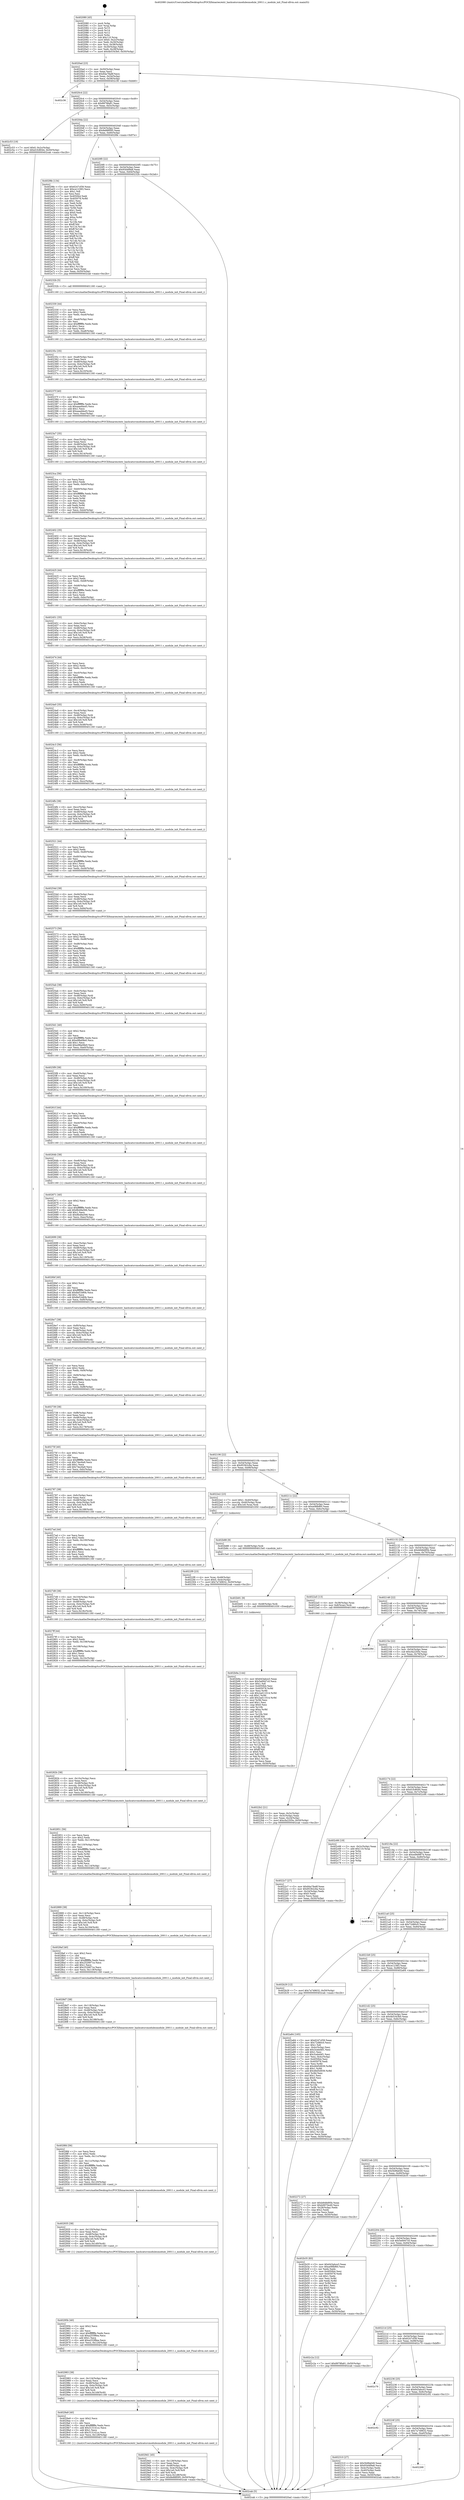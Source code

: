 digraph "0x402080" {
  label = "0x402080 (/mnt/c/Users/mathe/Desktop/tcc/POCII/binaries/extr_hashcatsrcmodulesmodule_20011.c_module_init_Final-ollvm.out::main(0))"
  labelloc = "t"
  node[shape=record]

  Entry [label="",width=0.3,height=0.3,shape=circle,fillcolor=black,style=filled]
  "0x4020ad" [label="{
     0x4020ad [23]\l
     | [instrs]\l
     &nbsp;&nbsp;0x4020ad \<+3\>: mov -0x50(%rbp),%eax\l
     &nbsp;&nbsp;0x4020b0 \<+2\>: mov %eax,%ecx\l
     &nbsp;&nbsp;0x4020b2 \<+6\>: sub $0x84a78a8f,%ecx\l
     &nbsp;&nbsp;0x4020b8 \<+3\>: mov %eax,-0x54(%rbp)\l
     &nbsp;&nbsp;0x4020bb \<+3\>: mov %ecx,-0x58(%rbp)\l
     &nbsp;&nbsp;0x4020be \<+6\>: je 0000000000402c36 \<main+0xbb6\>\l
  }"]
  "0x402c36" [label="{
     0x402c36\l
  }", style=dashed]
  "0x4020c4" [label="{
     0x4020c4 [22]\l
     | [instrs]\l
     &nbsp;&nbsp;0x4020c4 \<+5\>: jmp 00000000004020c9 \<main+0x49\>\l
     &nbsp;&nbsp;0x4020c9 \<+3\>: mov -0x54(%rbp),%eax\l
     &nbsp;&nbsp;0x4020cc \<+5\>: sub $0x8978fa81,%eax\l
     &nbsp;&nbsp;0x4020d1 \<+3\>: mov %eax,-0x5c(%rbp)\l
     &nbsp;&nbsp;0x4020d4 \<+6\>: je 0000000000402c53 \<main+0xbd3\>\l
  }"]
  Exit [label="",width=0.3,height=0.3,shape=circle,fillcolor=black,style=filled,peripheries=2]
  "0x402c53" [label="{
     0x402c53 [19]\l
     | [instrs]\l
     &nbsp;&nbsp;0x402c53 \<+7\>: movl $0x0,-0x2c(%rbp)\l
     &nbsp;&nbsp;0x402c5a \<+7\>: movl $0xd1fc8044,-0x50(%rbp)\l
     &nbsp;&nbsp;0x402c61 \<+5\>: jmp 0000000000402cab \<main+0xc2b\>\l
  }"]
  "0x4020da" [label="{
     0x4020da [22]\l
     | [instrs]\l
     &nbsp;&nbsp;0x4020da \<+5\>: jmp 00000000004020df \<main+0x5f\>\l
     &nbsp;&nbsp;0x4020df \<+3\>: mov -0x54(%rbp),%eax\l
     &nbsp;&nbsp;0x4020e2 \<+5\>: sub $0x8e88f095,%eax\l
     &nbsp;&nbsp;0x4020e7 \<+3\>: mov %eax,-0x60(%rbp)\l
     &nbsp;&nbsp;0x4020ea \<+6\>: je 00000000004029fe \<main+0x97e\>\l
  }"]
  "0x402b9a" [label="{
     0x402b9a [144]\l
     | [instrs]\l
     &nbsp;&nbsp;0x402b9a \<+5\>: mov $0x643abce3,%eax\l
     &nbsp;&nbsp;0x402b9f \<+5\>: mov $0x5e6947c0,%ecx\l
     &nbsp;&nbsp;0x402ba4 \<+2\>: mov $0x1,%dl\l
     &nbsp;&nbsp;0x402ba6 \<+7\>: mov 0x4050b4,%esi\l
     &nbsp;&nbsp;0x402bad \<+8\>: mov 0x405078,%r8d\l
     &nbsp;&nbsp;0x402bb5 \<+3\>: mov %esi,%r9d\l
     &nbsp;&nbsp;0x402bb8 \<+7\>: sub $0x2ad11014,%r9d\l
     &nbsp;&nbsp;0x402bbf \<+4\>: sub $0x1,%r9d\l
     &nbsp;&nbsp;0x402bc3 \<+7\>: add $0x2ad11014,%r9d\l
     &nbsp;&nbsp;0x402bca \<+4\>: imul %r9d,%esi\l
     &nbsp;&nbsp;0x402bce \<+3\>: and $0x1,%esi\l
     &nbsp;&nbsp;0x402bd1 \<+3\>: cmp $0x0,%esi\l
     &nbsp;&nbsp;0x402bd4 \<+4\>: sete %r10b\l
     &nbsp;&nbsp;0x402bd8 \<+4\>: cmp $0xa,%r8d\l
     &nbsp;&nbsp;0x402bdc \<+4\>: setl %r11b\l
     &nbsp;&nbsp;0x402be0 \<+3\>: mov %r10b,%bl\l
     &nbsp;&nbsp;0x402be3 \<+3\>: xor $0xff,%bl\l
     &nbsp;&nbsp;0x402be6 \<+3\>: mov %r11b,%r14b\l
     &nbsp;&nbsp;0x402be9 \<+4\>: xor $0xff,%r14b\l
     &nbsp;&nbsp;0x402bed \<+3\>: xor $0x0,%dl\l
     &nbsp;&nbsp;0x402bf0 \<+3\>: mov %bl,%r15b\l
     &nbsp;&nbsp;0x402bf3 \<+4\>: and $0x0,%r15b\l
     &nbsp;&nbsp;0x402bf7 \<+3\>: and %dl,%r10b\l
     &nbsp;&nbsp;0x402bfa \<+3\>: mov %r14b,%r12b\l
     &nbsp;&nbsp;0x402bfd \<+4\>: and $0x0,%r12b\l
     &nbsp;&nbsp;0x402c01 \<+3\>: and %dl,%r11b\l
     &nbsp;&nbsp;0x402c04 \<+3\>: or %r10b,%r15b\l
     &nbsp;&nbsp;0x402c07 \<+3\>: or %r11b,%r12b\l
     &nbsp;&nbsp;0x402c0a \<+3\>: xor %r12b,%r15b\l
     &nbsp;&nbsp;0x402c0d \<+3\>: or %r14b,%bl\l
     &nbsp;&nbsp;0x402c10 \<+3\>: xor $0xff,%bl\l
     &nbsp;&nbsp;0x402c13 \<+3\>: or $0x0,%dl\l
     &nbsp;&nbsp;0x402c16 \<+2\>: and %dl,%bl\l
     &nbsp;&nbsp;0x402c18 \<+3\>: or %bl,%r15b\l
     &nbsp;&nbsp;0x402c1b \<+4\>: test $0x1,%r15b\l
     &nbsp;&nbsp;0x402c1f \<+3\>: cmovne %ecx,%eax\l
     &nbsp;&nbsp;0x402c22 \<+3\>: mov %eax,-0x50(%rbp)\l
     &nbsp;&nbsp;0x402c25 \<+5\>: jmp 0000000000402cab \<main+0xc2b\>\l
  }"]
  "0x4029fe" [label="{
     0x4029fe [134]\l
     | [instrs]\l
     &nbsp;&nbsp;0x4029fe \<+5\>: mov $0x6247cf39,%eax\l
     &nbsp;&nbsp;0x402a03 \<+5\>: mov $0xce12383,%ecx\l
     &nbsp;&nbsp;0x402a08 \<+2\>: mov $0x1,%dl\l
     &nbsp;&nbsp;0x402a0a \<+2\>: xor %esi,%esi\l
     &nbsp;&nbsp;0x402a0c \<+7\>: mov 0x4050b4,%edi\l
     &nbsp;&nbsp;0x402a13 \<+8\>: mov 0x405078,%r8d\l
     &nbsp;&nbsp;0x402a1b \<+3\>: sub $0x1,%esi\l
     &nbsp;&nbsp;0x402a1e \<+3\>: mov %edi,%r9d\l
     &nbsp;&nbsp;0x402a21 \<+3\>: add %esi,%r9d\l
     &nbsp;&nbsp;0x402a24 \<+4\>: imul %r9d,%edi\l
     &nbsp;&nbsp;0x402a28 \<+3\>: and $0x1,%edi\l
     &nbsp;&nbsp;0x402a2b \<+3\>: cmp $0x0,%edi\l
     &nbsp;&nbsp;0x402a2e \<+4\>: sete %r10b\l
     &nbsp;&nbsp;0x402a32 \<+4\>: cmp $0xa,%r8d\l
     &nbsp;&nbsp;0x402a36 \<+4\>: setl %r11b\l
     &nbsp;&nbsp;0x402a3a \<+3\>: mov %r10b,%bl\l
     &nbsp;&nbsp;0x402a3d \<+3\>: xor $0xff,%bl\l
     &nbsp;&nbsp;0x402a40 \<+3\>: mov %r11b,%r14b\l
     &nbsp;&nbsp;0x402a43 \<+4\>: xor $0xff,%r14b\l
     &nbsp;&nbsp;0x402a47 \<+3\>: xor $0x1,%dl\l
     &nbsp;&nbsp;0x402a4a \<+3\>: mov %bl,%r15b\l
     &nbsp;&nbsp;0x402a4d \<+4\>: and $0xff,%r15b\l
     &nbsp;&nbsp;0x402a51 \<+3\>: and %dl,%r10b\l
     &nbsp;&nbsp;0x402a54 \<+3\>: mov %r14b,%r12b\l
     &nbsp;&nbsp;0x402a57 \<+4\>: and $0xff,%r12b\l
     &nbsp;&nbsp;0x402a5b \<+3\>: and %dl,%r11b\l
     &nbsp;&nbsp;0x402a5e \<+3\>: or %r10b,%r15b\l
     &nbsp;&nbsp;0x402a61 \<+3\>: or %r11b,%r12b\l
     &nbsp;&nbsp;0x402a64 \<+3\>: xor %r12b,%r15b\l
     &nbsp;&nbsp;0x402a67 \<+3\>: or %r14b,%bl\l
     &nbsp;&nbsp;0x402a6a \<+3\>: xor $0xff,%bl\l
     &nbsp;&nbsp;0x402a6d \<+3\>: or $0x1,%dl\l
     &nbsp;&nbsp;0x402a70 \<+2\>: and %dl,%bl\l
     &nbsp;&nbsp;0x402a72 \<+3\>: or %bl,%r15b\l
     &nbsp;&nbsp;0x402a75 \<+4\>: test $0x1,%r15b\l
     &nbsp;&nbsp;0x402a79 \<+3\>: cmovne %ecx,%eax\l
     &nbsp;&nbsp;0x402a7c \<+3\>: mov %eax,-0x50(%rbp)\l
     &nbsp;&nbsp;0x402a7f \<+5\>: jmp 0000000000402cab \<main+0xc2b\>\l
  }"]
  "0x4020f0" [label="{
     0x4020f0 [22]\l
     | [instrs]\l
     &nbsp;&nbsp;0x4020f0 \<+5\>: jmp 00000000004020f5 \<main+0x75\>\l
     &nbsp;&nbsp;0x4020f5 \<+3\>: mov -0x54(%rbp),%eax\l
     &nbsp;&nbsp;0x4020f8 \<+5\>: sub $0x93d4f9a8,%eax\l
     &nbsp;&nbsp;0x4020fd \<+3\>: mov %eax,-0x64(%rbp)\l
     &nbsp;&nbsp;0x402100 \<+6\>: je 000000000040232b \<main+0x2ab\>\l
  }"]
  "0x402b91" [label="{
     0x402b91 [9]\l
     | [instrs]\l
     &nbsp;&nbsp;0x402b91 \<+4\>: mov -0x48(%rbp),%rdi\l
     &nbsp;&nbsp;0x402b95 \<+5\>: call 0000000000401030 \<free@plt\>\l
     | [calls]\l
     &nbsp;&nbsp;0x401030 \{1\} (unknown)\l
  }"]
  "0x40232b" [label="{
     0x40232b [5]\l
     | [instrs]\l
     &nbsp;&nbsp;0x40232b \<+5\>: call 0000000000401160 \<next_i\>\l
     | [calls]\l
     &nbsp;&nbsp;0x401160 \{1\} (/mnt/c/Users/mathe/Desktop/tcc/POCII/binaries/extr_hashcatsrcmodulesmodule_20011.c_module_init_Final-ollvm.out::next_i)\l
  }"]
  "0x402106" [label="{
     0x402106 [22]\l
     | [instrs]\l
     &nbsp;&nbsp;0x402106 \<+5\>: jmp 000000000040210b \<main+0x8b\>\l
     &nbsp;&nbsp;0x40210b \<+3\>: mov -0x54(%rbp),%eax\l
     &nbsp;&nbsp;0x40210e \<+5\>: sub $0x95362c6a,%eax\l
     &nbsp;&nbsp;0x402113 \<+3\>: mov %eax,-0x68(%rbp)\l
     &nbsp;&nbsp;0x402116 \<+6\>: je 00000000004022e2 \<main+0x262\>\l
  }"]
  "0x4029d1" [label="{
     0x4029d1 [45]\l
     | [instrs]\l
     &nbsp;&nbsp;0x4029d1 \<+6\>: mov -0x128(%rbp),%ecx\l
     &nbsp;&nbsp;0x4029d7 \<+3\>: imul %eax,%ecx\l
     &nbsp;&nbsp;0x4029da \<+4\>: mov -0x48(%rbp),%rdi\l
     &nbsp;&nbsp;0x4029de \<+4\>: movslq -0x4c(%rbp),%r8\l
     &nbsp;&nbsp;0x4029e2 \<+7\>: imul $0x1e0,%r8,%r8\l
     &nbsp;&nbsp;0x4029e9 \<+3\>: add %r8,%rdi\l
     &nbsp;&nbsp;0x4029ec \<+6\>: mov %ecx,0x1d8(%rdi)\l
     &nbsp;&nbsp;0x4029f2 \<+7\>: movl $0x8e88f095,-0x50(%rbp)\l
     &nbsp;&nbsp;0x4029f9 \<+5\>: jmp 0000000000402cab \<main+0xc2b\>\l
  }"]
  "0x4022e2" [label="{
     0x4022e2 [23]\l
     | [instrs]\l
     &nbsp;&nbsp;0x4022e2 \<+7\>: movl $0x1,-0x40(%rbp)\l
     &nbsp;&nbsp;0x4022e9 \<+4\>: movslq -0x40(%rbp),%rax\l
     &nbsp;&nbsp;0x4022ed \<+7\>: imul $0x1e0,%rax,%rdi\l
     &nbsp;&nbsp;0x4022f4 \<+5\>: call 0000000000401050 \<malloc@plt\>\l
     | [calls]\l
     &nbsp;&nbsp;0x401050 \{1\} (unknown)\l
  }"]
  "0x40211c" [label="{
     0x40211c [22]\l
     | [instrs]\l
     &nbsp;&nbsp;0x40211c \<+5\>: jmp 0000000000402121 \<main+0xa1\>\l
     &nbsp;&nbsp;0x402121 \<+3\>: mov -0x54(%rbp),%eax\l
     &nbsp;&nbsp;0x402124 \<+5\>: sub $0xa08fbf60,%eax\l
     &nbsp;&nbsp;0x402129 \<+3\>: mov %eax,-0x6c(%rbp)\l
     &nbsp;&nbsp;0x40212c \<+6\>: je 0000000000402b88 \<main+0xb08\>\l
  }"]
  "0x4029a9" [label="{
     0x4029a9 [40]\l
     | [instrs]\l
     &nbsp;&nbsp;0x4029a9 \<+5\>: mov $0x2,%ecx\l
     &nbsp;&nbsp;0x4029ae \<+1\>: cltd\l
     &nbsp;&nbsp;0x4029af \<+2\>: idiv %ecx\l
     &nbsp;&nbsp;0x4029b1 \<+6\>: imul $0xfffffffe,%edx,%ecx\l
     &nbsp;&nbsp;0x4029b7 \<+6\>: add $0x313141cc,%ecx\l
     &nbsp;&nbsp;0x4029bd \<+3\>: add $0x1,%ecx\l
     &nbsp;&nbsp;0x4029c0 \<+6\>: sub $0x313141cc,%ecx\l
     &nbsp;&nbsp;0x4029c6 \<+6\>: mov %ecx,-0x128(%rbp)\l
     &nbsp;&nbsp;0x4029cc \<+5\>: call 0000000000401160 \<next_i\>\l
     | [calls]\l
     &nbsp;&nbsp;0x401160 \{1\} (/mnt/c/Users/mathe/Desktop/tcc/POCII/binaries/extr_hashcatsrcmodulesmodule_20011.c_module_init_Final-ollvm.out::next_i)\l
  }"]
  "0x402b88" [label="{
     0x402b88 [9]\l
     | [instrs]\l
     &nbsp;&nbsp;0x402b88 \<+4\>: mov -0x48(%rbp),%rdi\l
     &nbsp;&nbsp;0x402b8c \<+5\>: call 00000000004015e0 \<module_init\>\l
     | [calls]\l
     &nbsp;&nbsp;0x4015e0 \{1\} (/mnt/c/Users/mathe/Desktop/tcc/POCII/binaries/extr_hashcatsrcmodulesmodule_20011.c_module_init_Final-ollvm.out::module_init)\l
  }"]
  "0x402132" [label="{
     0x402132 [22]\l
     | [instrs]\l
     &nbsp;&nbsp;0x402132 \<+5\>: jmp 0000000000402137 \<main+0xb7\>\l
     &nbsp;&nbsp;0x402137 \<+3\>: mov -0x54(%rbp),%eax\l
     &nbsp;&nbsp;0x40213a \<+5\>: sub $0xb848d95b,%eax\l
     &nbsp;&nbsp;0x40213f \<+3\>: mov %eax,-0x70(%rbp)\l
     &nbsp;&nbsp;0x402142 \<+6\>: je 00000000004022a5 \<main+0x225\>\l
  }"]
  "0x402983" [label="{
     0x402983 [38]\l
     | [instrs]\l
     &nbsp;&nbsp;0x402983 \<+6\>: mov -0x124(%rbp),%ecx\l
     &nbsp;&nbsp;0x402989 \<+3\>: imul %eax,%ecx\l
     &nbsp;&nbsp;0x40298c \<+4\>: mov -0x48(%rbp),%rdi\l
     &nbsp;&nbsp;0x402990 \<+4\>: movslq -0x4c(%rbp),%r8\l
     &nbsp;&nbsp;0x402994 \<+7\>: imul $0x1e0,%r8,%r8\l
     &nbsp;&nbsp;0x40299b \<+3\>: add %r8,%rdi\l
     &nbsp;&nbsp;0x40299e \<+6\>: mov %ecx,0x1d4(%rdi)\l
     &nbsp;&nbsp;0x4029a4 \<+5\>: call 0000000000401160 \<next_i\>\l
     | [calls]\l
     &nbsp;&nbsp;0x401160 \{1\} (/mnt/c/Users/mathe/Desktop/tcc/POCII/binaries/extr_hashcatsrcmodulesmodule_20011.c_module_init_Final-ollvm.out::next_i)\l
  }"]
  "0x4022a5" [label="{
     0x4022a5 [13]\l
     | [instrs]\l
     &nbsp;&nbsp;0x4022a5 \<+4\>: mov -0x38(%rbp),%rax\l
     &nbsp;&nbsp;0x4022a9 \<+4\>: mov 0x8(%rax),%rdi\l
     &nbsp;&nbsp;0x4022ad \<+5\>: call 0000000000401060 \<atoi@plt\>\l
     | [calls]\l
     &nbsp;&nbsp;0x401060 \{1\} (unknown)\l
  }"]
  "0x402148" [label="{
     0x402148 [22]\l
     | [instrs]\l
     &nbsp;&nbsp;0x402148 \<+5\>: jmp 000000000040214d \<main+0xcd\>\l
     &nbsp;&nbsp;0x40214d \<+3\>: mov -0x54(%rbp),%eax\l
     &nbsp;&nbsp;0x402150 \<+5\>: sub $0xb9970e49,%eax\l
     &nbsp;&nbsp;0x402155 \<+3\>: mov %eax,-0x74(%rbp)\l
     &nbsp;&nbsp;0x402158 \<+6\>: je 000000000040228d \<main+0x20d\>\l
  }"]
  "0x40295b" [label="{
     0x40295b [40]\l
     | [instrs]\l
     &nbsp;&nbsp;0x40295b \<+5\>: mov $0x2,%ecx\l
     &nbsp;&nbsp;0x402960 \<+1\>: cltd\l
     &nbsp;&nbsp;0x402961 \<+2\>: idiv %ecx\l
     &nbsp;&nbsp;0x402963 \<+6\>: imul $0xfffffffe,%edx,%ecx\l
     &nbsp;&nbsp;0x402969 \<+6\>: sub $0xa253f8ea,%ecx\l
     &nbsp;&nbsp;0x40296f \<+3\>: add $0x1,%ecx\l
     &nbsp;&nbsp;0x402972 \<+6\>: add $0xa253f8ea,%ecx\l
     &nbsp;&nbsp;0x402978 \<+6\>: mov %ecx,-0x124(%rbp)\l
     &nbsp;&nbsp;0x40297e \<+5\>: call 0000000000401160 \<next_i\>\l
     | [calls]\l
     &nbsp;&nbsp;0x401160 \{1\} (/mnt/c/Users/mathe/Desktop/tcc/POCII/binaries/extr_hashcatsrcmodulesmodule_20011.c_module_init_Final-ollvm.out::next_i)\l
  }"]
  "0x40228d" [label="{
     0x40228d\l
  }", style=dashed]
  "0x40215e" [label="{
     0x40215e [22]\l
     | [instrs]\l
     &nbsp;&nbsp;0x40215e \<+5\>: jmp 0000000000402163 \<main+0xe3\>\l
     &nbsp;&nbsp;0x402163 \<+3\>: mov -0x54(%rbp),%eax\l
     &nbsp;&nbsp;0x402166 \<+5\>: sub $0xcfa2205e,%eax\l
     &nbsp;&nbsp;0x40216b \<+3\>: mov %eax,-0x78(%rbp)\l
     &nbsp;&nbsp;0x40216e \<+6\>: je 00000000004022c7 \<main+0x247\>\l
  }"]
  "0x402935" [label="{
     0x402935 [38]\l
     | [instrs]\l
     &nbsp;&nbsp;0x402935 \<+6\>: mov -0x120(%rbp),%ecx\l
     &nbsp;&nbsp;0x40293b \<+3\>: imul %eax,%ecx\l
     &nbsp;&nbsp;0x40293e \<+4\>: mov -0x48(%rbp),%rdi\l
     &nbsp;&nbsp;0x402942 \<+4\>: movslq -0x4c(%rbp),%r8\l
     &nbsp;&nbsp;0x402946 \<+7\>: imul $0x1e0,%r8,%r8\l
     &nbsp;&nbsp;0x40294d \<+3\>: add %r8,%rdi\l
     &nbsp;&nbsp;0x402950 \<+6\>: mov %ecx,0x1d0(%rdi)\l
     &nbsp;&nbsp;0x402956 \<+5\>: call 0000000000401160 \<next_i\>\l
     | [calls]\l
     &nbsp;&nbsp;0x401160 \{1\} (/mnt/c/Users/mathe/Desktop/tcc/POCII/binaries/extr_hashcatsrcmodulesmodule_20011.c_module_init_Final-ollvm.out::next_i)\l
  }"]
  "0x4022c7" [label="{
     0x4022c7 [27]\l
     | [instrs]\l
     &nbsp;&nbsp;0x4022c7 \<+5\>: mov $0x84a78a8f,%eax\l
     &nbsp;&nbsp;0x4022cc \<+5\>: mov $0x95362c6a,%ecx\l
     &nbsp;&nbsp;0x4022d1 \<+3\>: mov -0x24(%rbp),%edx\l
     &nbsp;&nbsp;0x4022d4 \<+3\>: cmp $0x0,%edx\l
     &nbsp;&nbsp;0x4022d7 \<+3\>: cmove %ecx,%eax\l
     &nbsp;&nbsp;0x4022da \<+3\>: mov %eax,-0x50(%rbp)\l
     &nbsp;&nbsp;0x4022dd \<+5\>: jmp 0000000000402cab \<main+0xc2b\>\l
  }"]
  "0x402174" [label="{
     0x402174 [22]\l
     | [instrs]\l
     &nbsp;&nbsp;0x402174 \<+5\>: jmp 0000000000402179 \<main+0xf9\>\l
     &nbsp;&nbsp;0x402179 \<+3\>: mov -0x54(%rbp),%eax\l
     &nbsp;&nbsp;0x40217c \<+5\>: sub $0xd1fc8044,%eax\l
     &nbsp;&nbsp;0x402181 \<+3\>: mov %eax,-0x7c(%rbp)\l
     &nbsp;&nbsp;0x402184 \<+6\>: je 0000000000402c66 \<main+0xbe6\>\l
  }"]
  "0x4028fd" [label="{
     0x4028fd [56]\l
     | [instrs]\l
     &nbsp;&nbsp;0x4028fd \<+2\>: xor %ecx,%ecx\l
     &nbsp;&nbsp;0x4028ff \<+5\>: mov $0x2,%edx\l
     &nbsp;&nbsp;0x402904 \<+6\>: mov %edx,-0x11c(%rbp)\l
     &nbsp;&nbsp;0x40290a \<+1\>: cltd\l
     &nbsp;&nbsp;0x40290b \<+6\>: mov -0x11c(%rbp),%esi\l
     &nbsp;&nbsp;0x402911 \<+2\>: idiv %esi\l
     &nbsp;&nbsp;0x402913 \<+6\>: imul $0xfffffffe,%edx,%edx\l
     &nbsp;&nbsp;0x402919 \<+3\>: mov %ecx,%r9d\l
     &nbsp;&nbsp;0x40291c \<+3\>: sub %edx,%r9d\l
     &nbsp;&nbsp;0x40291f \<+2\>: mov %ecx,%edx\l
     &nbsp;&nbsp;0x402921 \<+3\>: sub $0x1,%edx\l
     &nbsp;&nbsp;0x402924 \<+3\>: add %edx,%r9d\l
     &nbsp;&nbsp;0x402927 \<+3\>: sub %r9d,%ecx\l
     &nbsp;&nbsp;0x40292a \<+6\>: mov %ecx,-0x120(%rbp)\l
     &nbsp;&nbsp;0x402930 \<+5\>: call 0000000000401160 \<next_i\>\l
     | [calls]\l
     &nbsp;&nbsp;0x401160 \{1\} (/mnt/c/Users/mathe/Desktop/tcc/POCII/binaries/extr_hashcatsrcmodulesmodule_20011.c_module_init_Final-ollvm.out::next_i)\l
  }"]
  "0x402c66" [label="{
     0x402c66 [19]\l
     | [instrs]\l
     &nbsp;&nbsp;0x402c66 \<+3\>: mov -0x2c(%rbp),%eax\l
     &nbsp;&nbsp;0x402c69 \<+7\>: add $0x110,%rsp\l
     &nbsp;&nbsp;0x402c70 \<+1\>: pop %rbx\l
     &nbsp;&nbsp;0x402c71 \<+2\>: pop %r12\l
     &nbsp;&nbsp;0x402c73 \<+2\>: pop %r14\l
     &nbsp;&nbsp;0x402c75 \<+2\>: pop %r15\l
     &nbsp;&nbsp;0x402c77 \<+1\>: pop %rbp\l
     &nbsp;&nbsp;0x402c78 \<+1\>: ret\l
  }"]
  "0x40218a" [label="{
     0x40218a [22]\l
     | [instrs]\l
     &nbsp;&nbsp;0x40218a \<+5\>: jmp 000000000040218f \<main+0x10f\>\l
     &nbsp;&nbsp;0x40218f \<+3\>: mov -0x54(%rbp),%eax\l
     &nbsp;&nbsp;0x402192 \<+5\>: sub $0xed9d9874,%eax\l
     &nbsp;&nbsp;0x402197 \<+3\>: mov %eax,-0x80(%rbp)\l
     &nbsp;&nbsp;0x40219a \<+6\>: je 0000000000402c42 \<main+0xbc2\>\l
  }"]
  "0x4028d7" [label="{
     0x4028d7 [38]\l
     | [instrs]\l
     &nbsp;&nbsp;0x4028d7 \<+6\>: mov -0x118(%rbp),%ecx\l
     &nbsp;&nbsp;0x4028dd \<+3\>: imul %eax,%ecx\l
     &nbsp;&nbsp;0x4028e0 \<+4\>: mov -0x48(%rbp),%rdi\l
     &nbsp;&nbsp;0x4028e4 \<+4\>: movslq -0x4c(%rbp),%r8\l
     &nbsp;&nbsp;0x4028e8 \<+7\>: imul $0x1e0,%r8,%r8\l
     &nbsp;&nbsp;0x4028ef \<+3\>: add %r8,%rdi\l
     &nbsp;&nbsp;0x4028f2 \<+6\>: mov %ecx,0x198(%rdi)\l
     &nbsp;&nbsp;0x4028f8 \<+5\>: call 0000000000401160 \<next_i\>\l
     | [calls]\l
     &nbsp;&nbsp;0x401160 \{1\} (/mnt/c/Users/mathe/Desktop/tcc/POCII/binaries/extr_hashcatsrcmodulesmodule_20011.c_module_init_Final-ollvm.out::next_i)\l
  }"]
  "0x402c42" [label="{
     0x402c42\l
  }", style=dashed]
  "0x4021a0" [label="{
     0x4021a0 [25]\l
     | [instrs]\l
     &nbsp;&nbsp;0x4021a0 \<+5\>: jmp 00000000004021a5 \<main+0x125\>\l
     &nbsp;&nbsp;0x4021a5 \<+3\>: mov -0x54(%rbp),%eax\l
     &nbsp;&nbsp;0x4021a8 \<+5\>: sub $0x72d80c0,%eax\l
     &nbsp;&nbsp;0x4021ad \<+6\>: mov %eax,-0x84(%rbp)\l
     &nbsp;&nbsp;0x4021b3 \<+6\>: je 0000000000402b29 \<main+0xaa9\>\l
  }"]
  "0x4028af" [label="{
     0x4028af [40]\l
     | [instrs]\l
     &nbsp;&nbsp;0x4028af \<+5\>: mov $0x2,%ecx\l
     &nbsp;&nbsp;0x4028b4 \<+1\>: cltd\l
     &nbsp;&nbsp;0x4028b5 \<+2\>: idiv %ecx\l
     &nbsp;&nbsp;0x4028b7 \<+6\>: imul $0xfffffffe,%edx,%ecx\l
     &nbsp;&nbsp;0x4028bd \<+6\>: sub $0x2526871e,%ecx\l
     &nbsp;&nbsp;0x4028c3 \<+3\>: add $0x1,%ecx\l
     &nbsp;&nbsp;0x4028c6 \<+6\>: add $0x2526871e,%ecx\l
     &nbsp;&nbsp;0x4028cc \<+6\>: mov %ecx,-0x118(%rbp)\l
     &nbsp;&nbsp;0x4028d2 \<+5\>: call 0000000000401160 \<next_i\>\l
     | [calls]\l
     &nbsp;&nbsp;0x401160 \{1\} (/mnt/c/Users/mathe/Desktop/tcc/POCII/binaries/extr_hashcatsrcmodulesmodule_20011.c_module_init_Final-ollvm.out::next_i)\l
  }"]
  "0x402b29" [label="{
     0x402b29 [12]\l
     | [instrs]\l
     &nbsp;&nbsp;0x402b29 \<+7\>: movl $0x7a749632,-0x50(%rbp)\l
     &nbsp;&nbsp;0x402b30 \<+5\>: jmp 0000000000402cab \<main+0xc2b\>\l
  }"]
  "0x4021b9" [label="{
     0x4021b9 [25]\l
     | [instrs]\l
     &nbsp;&nbsp;0x4021b9 \<+5\>: jmp 00000000004021be \<main+0x13e\>\l
     &nbsp;&nbsp;0x4021be \<+3\>: mov -0x54(%rbp),%eax\l
     &nbsp;&nbsp;0x4021c1 \<+5\>: sub $0xce12383,%eax\l
     &nbsp;&nbsp;0x4021c6 \<+6\>: mov %eax,-0x88(%rbp)\l
     &nbsp;&nbsp;0x4021cc \<+6\>: je 0000000000402a84 \<main+0xa04\>\l
  }"]
  "0x402889" [label="{
     0x402889 [38]\l
     | [instrs]\l
     &nbsp;&nbsp;0x402889 \<+6\>: mov -0x114(%rbp),%ecx\l
     &nbsp;&nbsp;0x40288f \<+3\>: imul %eax,%ecx\l
     &nbsp;&nbsp;0x402892 \<+4\>: mov -0x48(%rbp),%rdi\l
     &nbsp;&nbsp;0x402896 \<+4\>: movslq -0x4c(%rbp),%r8\l
     &nbsp;&nbsp;0x40289a \<+7\>: imul $0x1e0,%r8,%r8\l
     &nbsp;&nbsp;0x4028a1 \<+3\>: add %r8,%rdi\l
     &nbsp;&nbsp;0x4028a4 \<+6\>: mov %ecx,0x194(%rdi)\l
     &nbsp;&nbsp;0x4028aa \<+5\>: call 0000000000401160 \<next_i\>\l
     | [calls]\l
     &nbsp;&nbsp;0x401160 \{1\} (/mnt/c/Users/mathe/Desktop/tcc/POCII/binaries/extr_hashcatsrcmodulesmodule_20011.c_module_init_Final-ollvm.out::next_i)\l
  }"]
  "0x402a84" [label="{
     0x402a84 [165]\l
     | [instrs]\l
     &nbsp;&nbsp;0x402a84 \<+5\>: mov $0x6247cf39,%eax\l
     &nbsp;&nbsp;0x402a89 \<+5\>: mov $0x72d80c0,%ecx\l
     &nbsp;&nbsp;0x402a8e \<+2\>: mov $0x1,%dl\l
     &nbsp;&nbsp;0x402a90 \<+3\>: mov -0x4c(%rbp),%esi\l
     &nbsp;&nbsp;0x402a93 \<+6\>: add $0x3cebd4f1,%esi\l
     &nbsp;&nbsp;0x402a99 \<+3\>: add $0x1,%esi\l
     &nbsp;&nbsp;0x402a9c \<+6\>: sub $0x3cebd4f1,%esi\l
     &nbsp;&nbsp;0x402aa2 \<+3\>: mov %esi,-0x4c(%rbp)\l
     &nbsp;&nbsp;0x402aa5 \<+7\>: mov 0x4050b4,%esi\l
     &nbsp;&nbsp;0x402aac \<+7\>: mov 0x405078,%edi\l
     &nbsp;&nbsp;0x402ab3 \<+3\>: mov %esi,%r8d\l
     &nbsp;&nbsp;0x402ab6 \<+7\>: sub $0x46d5d939,%r8d\l
     &nbsp;&nbsp;0x402abd \<+4\>: sub $0x1,%r8d\l
     &nbsp;&nbsp;0x402ac1 \<+7\>: add $0x46d5d939,%r8d\l
     &nbsp;&nbsp;0x402ac8 \<+4\>: imul %r8d,%esi\l
     &nbsp;&nbsp;0x402acc \<+3\>: and $0x1,%esi\l
     &nbsp;&nbsp;0x402acf \<+3\>: cmp $0x0,%esi\l
     &nbsp;&nbsp;0x402ad2 \<+4\>: sete %r9b\l
     &nbsp;&nbsp;0x402ad6 \<+3\>: cmp $0xa,%edi\l
     &nbsp;&nbsp;0x402ad9 \<+4\>: setl %r10b\l
     &nbsp;&nbsp;0x402add \<+3\>: mov %r9b,%r11b\l
     &nbsp;&nbsp;0x402ae0 \<+4\>: xor $0xff,%r11b\l
     &nbsp;&nbsp;0x402ae4 \<+3\>: mov %r10b,%bl\l
     &nbsp;&nbsp;0x402ae7 \<+3\>: xor $0xff,%bl\l
     &nbsp;&nbsp;0x402aea \<+3\>: xor $0x0,%dl\l
     &nbsp;&nbsp;0x402aed \<+3\>: mov %r11b,%r14b\l
     &nbsp;&nbsp;0x402af0 \<+4\>: and $0x0,%r14b\l
     &nbsp;&nbsp;0x402af4 \<+3\>: and %dl,%r9b\l
     &nbsp;&nbsp;0x402af7 \<+3\>: mov %bl,%r15b\l
     &nbsp;&nbsp;0x402afa \<+4\>: and $0x0,%r15b\l
     &nbsp;&nbsp;0x402afe \<+3\>: and %dl,%r10b\l
     &nbsp;&nbsp;0x402b01 \<+3\>: or %r9b,%r14b\l
     &nbsp;&nbsp;0x402b04 \<+3\>: or %r10b,%r15b\l
     &nbsp;&nbsp;0x402b07 \<+3\>: xor %r15b,%r14b\l
     &nbsp;&nbsp;0x402b0a \<+3\>: or %bl,%r11b\l
     &nbsp;&nbsp;0x402b0d \<+4\>: xor $0xff,%r11b\l
     &nbsp;&nbsp;0x402b11 \<+3\>: or $0x0,%dl\l
     &nbsp;&nbsp;0x402b14 \<+3\>: and %dl,%r11b\l
     &nbsp;&nbsp;0x402b17 \<+3\>: or %r11b,%r14b\l
     &nbsp;&nbsp;0x402b1a \<+4\>: test $0x1,%r14b\l
     &nbsp;&nbsp;0x402b1e \<+3\>: cmovne %ecx,%eax\l
     &nbsp;&nbsp;0x402b21 \<+3\>: mov %eax,-0x50(%rbp)\l
     &nbsp;&nbsp;0x402b24 \<+5\>: jmp 0000000000402cab \<main+0xc2b\>\l
  }"]
  "0x4021d2" [label="{
     0x4021d2 [25]\l
     | [instrs]\l
     &nbsp;&nbsp;0x4021d2 \<+5\>: jmp 00000000004021d7 \<main+0x157\>\l
     &nbsp;&nbsp;0x4021d7 \<+3\>: mov -0x54(%rbp),%eax\l
     &nbsp;&nbsp;0x4021da \<+5\>: sub $0x4b5343b0,%eax\l
     &nbsp;&nbsp;0x4021df \<+6\>: mov %eax,-0x8c(%rbp)\l
     &nbsp;&nbsp;0x4021e5 \<+6\>: je 0000000000402272 \<main+0x1f2\>\l
  }"]
  "0x402851" [label="{
     0x402851 [56]\l
     | [instrs]\l
     &nbsp;&nbsp;0x402851 \<+2\>: xor %ecx,%ecx\l
     &nbsp;&nbsp;0x402853 \<+5\>: mov $0x2,%edx\l
     &nbsp;&nbsp;0x402858 \<+6\>: mov %edx,-0x110(%rbp)\l
     &nbsp;&nbsp;0x40285e \<+1\>: cltd\l
     &nbsp;&nbsp;0x40285f \<+6\>: mov -0x110(%rbp),%esi\l
     &nbsp;&nbsp;0x402865 \<+2\>: idiv %esi\l
     &nbsp;&nbsp;0x402867 \<+6\>: imul $0xfffffffe,%edx,%edx\l
     &nbsp;&nbsp;0x40286d \<+3\>: mov %ecx,%r9d\l
     &nbsp;&nbsp;0x402870 \<+3\>: sub %edx,%r9d\l
     &nbsp;&nbsp;0x402873 \<+2\>: mov %ecx,%edx\l
     &nbsp;&nbsp;0x402875 \<+3\>: sub $0x1,%edx\l
     &nbsp;&nbsp;0x402878 \<+3\>: add %edx,%r9d\l
     &nbsp;&nbsp;0x40287b \<+3\>: sub %r9d,%ecx\l
     &nbsp;&nbsp;0x40287e \<+6\>: mov %ecx,-0x114(%rbp)\l
     &nbsp;&nbsp;0x402884 \<+5\>: call 0000000000401160 \<next_i\>\l
     | [calls]\l
     &nbsp;&nbsp;0x401160 \{1\} (/mnt/c/Users/mathe/Desktop/tcc/POCII/binaries/extr_hashcatsrcmodulesmodule_20011.c_module_init_Final-ollvm.out::next_i)\l
  }"]
  "0x402272" [label="{
     0x402272 [27]\l
     | [instrs]\l
     &nbsp;&nbsp;0x402272 \<+5\>: mov $0xb848d95b,%eax\l
     &nbsp;&nbsp;0x402277 \<+5\>: mov $0xb9970e49,%ecx\l
     &nbsp;&nbsp;0x40227c \<+3\>: mov -0x28(%rbp),%edx\l
     &nbsp;&nbsp;0x40227f \<+3\>: cmp $0x2,%edx\l
     &nbsp;&nbsp;0x402282 \<+3\>: cmovne %ecx,%eax\l
     &nbsp;&nbsp;0x402285 \<+3\>: mov %eax,-0x50(%rbp)\l
     &nbsp;&nbsp;0x402288 \<+5\>: jmp 0000000000402cab \<main+0xc2b\>\l
  }"]
  "0x4021eb" [label="{
     0x4021eb [25]\l
     | [instrs]\l
     &nbsp;&nbsp;0x4021eb \<+5\>: jmp 00000000004021f0 \<main+0x170\>\l
     &nbsp;&nbsp;0x4021f0 \<+3\>: mov -0x54(%rbp),%eax\l
     &nbsp;&nbsp;0x4021f3 \<+5\>: sub $0x5b9fa649,%eax\l
     &nbsp;&nbsp;0x4021f8 \<+6\>: mov %eax,-0x90(%rbp)\l
     &nbsp;&nbsp;0x4021fe \<+6\>: je 0000000000402b35 \<main+0xab5\>\l
  }"]
  "0x402cab" [label="{
     0x402cab [5]\l
     | [instrs]\l
     &nbsp;&nbsp;0x402cab \<+5\>: jmp 00000000004020ad \<main+0x2d\>\l
  }"]
  "0x402080" [label="{
     0x402080 [45]\l
     | [instrs]\l
     &nbsp;&nbsp;0x402080 \<+1\>: push %rbp\l
     &nbsp;&nbsp;0x402081 \<+3\>: mov %rsp,%rbp\l
     &nbsp;&nbsp;0x402084 \<+2\>: push %r15\l
     &nbsp;&nbsp;0x402086 \<+2\>: push %r14\l
     &nbsp;&nbsp;0x402088 \<+2\>: push %r12\l
     &nbsp;&nbsp;0x40208a \<+1\>: push %rbx\l
     &nbsp;&nbsp;0x40208b \<+7\>: sub $0x110,%rsp\l
     &nbsp;&nbsp;0x402092 \<+7\>: movl $0x0,-0x2c(%rbp)\l
     &nbsp;&nbsp;0x402099 \<+3\>: mov %edi,-0x30(%rbp)\l
     &nbsp;&nbsp;0x40209c \<+4\>: mov %rsi,-0x38(%rbp)\l
     &nbsp;&nbsp;0x4020a0 \<+3\>: mov -0x30(%rbp),%edi\l
     &nbsp;&nbsp;0x4020a3 \<+3\>: mov %edi,-0x28(%rbp)\l
     &nbsp;&nbsp;0x4020a6 \<+7\>: movl $0x4b5343b0,-0x50(%rbp)\l
  }"]
  "0x4022b2" [label="{
     0x4022b2 [21]\l
     | [instrs]\l
     &nbsp;&nbsp;0x4022b2 \<+3\>: mov %eax,-0x3c(%rbp)\l
     &nbsp;&nbsp;0x4022b5 \<+3\>: mov -0x3c(%rbp),%eax\l
     &nbsp;&nbsp;0x4022b8 \<+3\>: mov %eax,-0x24(%rbp)\l
     &nbsp;&nbsp;0x4022bb \<+7\>: movl $0xcfa2205e,-0x50(%rbp)\l
     &nbsp;&nbsp;0x4022c2 \<+5\>: jmp 0000000000402cab \<main+0xc2b\>\l
  }"]
  "0x4022f9" [label="{
     0x4022f9 [23]\l
     | [instrs]\l
     &nbsp;&nbsp;0x4022f9 \<+4\>: mov %rax,-0x48(%rbp)\l
     &nbsp;&nbsp;0x4022fd \<+7\>: movl $0x0,-0x4c(%rbp)\l
     &nbsp;&nbsp;0x402304 \<+7\>: movl $0x7a749632,-0x50(%rbp)\l
     &nbsp;&nbsp;0x40230b \<+5\>: jmp 0000000000402cab \<main+0xc2b\>\l
  }"]
  "0x40282b" [label="{
     0x40282b [38]\l
     | [instrs]\l
     &nbsp;&nbsp;0x40282b \<+6\>: mov -0x10c(%rbp),%ecx\l
     &nbsp;&nbsp;0x402831 \<+3\>: imul %eax,%ecx\l
     &nbsp;&nbsp;0x402834 \<+4\>: mov -0x48(%rbp),%rdi\l
     &nbsp;&nbsp;0x402838 \<+4\>: movslq -0x4c(%rbp),%r8\l
     &nbsp;&nbsp;0x40283c \<+7\>: imul $0x1e0,%r8,%r8\l
     &nbsp;&nbsp;0x402843 \<+3\>: add %r8,%rdi\l
     &nbsp;&nbsp;0x402846 \<+6\>: mov %ecx,0x190(%rdi)\l
     &nbsp;&nbsp;0x40284c \<+5\>: call 0000000000401160 \<next_i\>\l
     | [calls]\l
     &nbsp;&nbsp;0x401160 \{1\} (/mnt/c/Users/mathe/Desktop/tcc/POCII/binaries/extr_hashcatsrcmodulesmodule_20011.c_module_init_Final-ollvm.out::next_i)\l
  }"]
  "0x402b35" [label="{
     0x402b35 [83]\l
     | [instrs]\l
     &nbsp;&nbsp;0x402b35 \<+5\>: mov $0x643abce3,%eax\l
     &nbsp;&nbsp;0x402b3a \<+5\>: mov $0xa08fbf60,%ecx\l
     &nbsp;&nbsp;0x402b3f \<+2\>: xor %edx,%edx\l
     &nbsp;&nbsp;0x402b41 \<+7\>: mov 0x4050b4,%esi\l
     &nbsp;&nbsp;0x402b48 \<+7\>: mov 0x405078,%edi\l
     &nbsp;&nbsp;0x402b4f \<+3\>: sub $0x1,%edx\l
     &nbsp;&nbsp;0x402b52 \<+3\>: mov %esi,%r8d\l
     &nbsp;&nbsp;0x402b55 \<+3\>: add %edx,%r8d\l
     &nbsp;&nbsp;0x402b58 \<+4\>: imul %r8d,%esi\l
     &nbsp;&nbsp;0x402b5c \<+3\>: and $0x1,%esi\l
     &nbsp;&nbsp;0x402b5f \<+3\>: cmp $0x0,%esi\l
     &nbsp;&nbsp;0x402b62 \<+4\>: sete %r9b\l
     &nbsp;&nbsp;0x402b66 \<+3\>: cmp $0xa,%edi\l
     &nbsp;&nbsp;0x402b69 \<+4\>: setl %r10b\l
     &nbsp;&nbsp;0x402b6d \<+3\>: mov %r9b,%r11b\l
     &nbsp;&nbsp;0x402b70 \<+3\>: and %r10b,%r11b\l
     &nbsp;&nbsp;0x402b73 \<+3\>: xor %r10b,%r9b\l
     &nbsp;&nbsp;0x402b76 \<+3\>: or %r9b,%r11b\l
     &nbsp;&nbsp;0x402b79 \<+4\>: test $0x1,%r11b\l
     &nbsp;&nbsp;0x402b7d \<+3\>: cmovne %ecx,%eax\l
     &nbsp;&nbsp;0x402b80 \<+3\>: mov %eax,-0x50(%rbp)\l
     &nbsp;&nbsp;0x402b83 \<+5\>: jmp 0000000000402cab \<main+0xc2b\>\l
  }"]
  "0x402204" [label="{
     0x402204 [25]\l
     | [instrs]\l
     &nbsp;&nbsp;0x402204 \<+5\>: jmp 0000000000402209 \<main+0x189\>\l
     &nbsp;&nbsp;0x402209 \<+3\>: mov -0x54(%rbp),%eax\l
     &nbsp;&nbsp;0x40220c \<+5\>: sub $0x5e6947c0,%eax\l
     &nbsp;&nbsp;0x402211 \<+6\>: mov %eax,-0x94(%rbp)\l
     &nbsp;&nbsp;0x402217 \<+6\>: je 0000000000402c2a \<main+0xbaa\>\l
  }"]
  "0x4027ff" [label="{
     0x4027ff [44]\l
     | [instrs]\l
     &nbsp;&nbsp;0x4027ff \<+2\>: xor %ecx,%ecx\l
     &nbsp;&nbsp;0x402801 \<+5\>: mov $0x2,%edx\l
     &nbsp;&nbsp;0x402806 \<+6\>: mov %edx,-0x108(%rbp)\l
     &nbsp;&nbsp;0x40280c \<+1\>: cltd\l
     &nbsp;&nbsp;0x40280d \<+6\>: mov -0x108(%rbp),%esi\l
     &nbsp;&nbsp;0x402813 \<+2\>: idiv %esi\l
     &nbsp;&nbsp;0x402815 \<+6\>: imul $0xfffffffe,%edx,%edx\l
     &nbsp;&nbsp;0x40281b \<+3\>: sub $0x1,%ecx\l
     &nbsp;&nbsp;0x40281e \<+2\>: sub %ecx,%edx\l
     &nbsp;&nbsp;0x402820 \<+6\>: mov %edx,-0x10c(%rbp)\l
     &nbsp;&nbsp;0x402826 \<+5\>: call 0000000000401160 \<next_i\>\l
     | [calls]\l
     &nbsp;&nbsp;0x401160 \{1\} (/mnt/c/Users/mathe/Desktop/tcc/POCII/binaries/extr_hashcatsrcmodulesmodule_20011.c_module_init_Final-ollvm.out::next_i)\l
  }"]
  "0x402c2a" [label="{
     0x402c2a [12]\l
     | [instrs]\l
     &nbsp;&nbsp;0x402c2a \<+7\>: movl $0x8978fa81,-0x50(%rbp)\l
     &nbsp;&nbsp;0x402c31 \<+5\>: jmp 0000000000402cab \<main+0xc2b\>\l
  }"]
  "0x40221d" [label="{
     0x40221d [25]\l
     | [instrs]\l
     &nbsp;&nbsp;0x40221d \<+5\>: jmp 0000000000402222 \<main+0x1a2\>\l
     &nbsp;&nbsp;0x402222 \<+3\>: mov -0x54(%rbp),%eax\l
     &nbsp;&nbsp;0x402225 \<+5\>: sub $0x6247cf39,%eax\l
     &nbsp;&nbsp;0x40222a \<+6\>: mov %eax,-0x98(%rbp)\l
     &nbsp;&nbsp;0x402230 \<+6\>: je 0000000000402c79 \<main+0xbf9\>\l
  }"]
  "0x4027d9" [label="{
     0x4027d9 [38]\l
     | [instrs]\l
     &nbsp;&nbsp;0x4027d9 \<+6\>: mov -0x104(%rbp),%ecx\l
     &nbsp;&nbsp;0x4027df \<+3\>: imul %eax,%ecx\l
     &nbsp;&nbsp;0x4027e2 \<+4\>: mov -0x48(%rbp),%rdi\l
     &nbsp;&nbsp;0x4027e6 \<+4\>: movslq -0x4c(%rbp),%r8\l
     &nbsp;&nbsp;0x4027ea \<+7\>: imul $0x1e0,%r8,%r8\l
     &nbsp;&nbsp;0x4027f1 \<+3\>: add %r8,%rdi\l
     &nbsp;&nbsp;0x4027f4 \<+6\>: mov %ecx,0x18c(%rdi)\l
     &nbsp;&nbsp;0x4027fa \<+5\>: call 0000000000401160 \<next_i\>\l
     | [calls]\l
     &nbsp;&nbsp;0x401160 \{1\} (/mnt/c/Users/mathe/Desktop/tcc/POCII/binaries/extr_hashcatsrcmodulesmodule_20011.c_module_init_Final-ollvm.out::next_i)\l
  }"]
  "0x402c79" [label="{
     0x402c79\l
  }", style=dashed]
  "0x402236" [label="{
     0x402236 [25]\l
     | [instrs]\l
     &nbsp;&nbsp;0x402236 \<+5\>: jmp 000000000040223b \<main+0x1bb\>\l
     &nbsp;&nbsp;0x40223b \<+3\>: mov -0x54(%rbp),%eax\l
     &nbsp;&nbsp;0x40223e \<+5\>: sub $0x643abce3,%eax\l
     &nbsp;&nbsp;0x402243 \<+6\>: mov %eax,-0x9c(%rbp)\l
     &nbsp;&nbsp;0x402249 \<+6\>: je 0000000000402c92 \<main+0xc12\>\l
  }"]
  "0x4027ad" [label="{
     0x4027ad [44]\l
     | [instrs]\l
     &nbsp;&nbsp;0x4027ad \<+2\>: xor %ecx,%ecx\l
     &nbsp;&nbsp;0x4027af \<+5\>: mov $0x2,%edx\l
     &nbsp;&nbsp;0x4027b4 \<+6\>: mov %edx,-0x100(%rbp)\l
     &nbsp;&nbsp;0x4027ba \<+1\>: cltd\l
     &nbsp;&nbsp;0x4027bb \<+6\>: mov -0x100(%rbp),%esi\l
     &nbsp;&nbsp;0x4027c1 \<+2\>: idiv %esi\l
     &nbsp;&nbsp;0x4027c3 \<+6\>: imul $0xfffffffe,%edx,%edx\l
     &nbsp;&nbsp;0x4027c9 \<+3\>: sub $0x1,%ecx\l
     &nbsp;&nbsp;0x4027cc \<+2\>: sub %ecx,%edx\l
     &nbsp;&nbsp;0x4027ce \<+6\>: mov %edx,-0x104(%rbp)\l
     &nbsp;&nbsp;0x4027d4 \<+5\>: call 0000000000401160 \<next_i\>\l
     | [calls]\l
     &nbsp;&nbsp;0x401160 \{1\} (/mnt/c/Users/mathe/Desktop/tcc/POCII/binaries/extr_hashcatsrcmodulesmodule_20011.c_module_init_Final-ollvm.out::next_i)\l
  }"]
  "0x402c92" [label="{
     0x402c92\l
  }", style=dashed]
  "0x40224f" [label="{
     0x40224f [25]\l
     | [instrs]\l
     &nbsp;&nbsp;0x40224f \<+5\>: jmp 0000000000402254 \<main+0x1d4\>\l
     &nbsp;&nbsp;0x402254 \<+3\>: mov -0x54(%rbp),%eax\l
     &nbsp;&nbsp;0x402257 \<+5\>: sub $0x7a749632,%eax\l
     &nbsp;&nbsp;0x40225c \<+6\>: mov %eax,-0xa0(%rbp)\l
     &nbsp;&nbsp;0x402262 \<+6\>: je 0000000000402310 \<main+0x290\>\l
  }"]
  "0x402787" [label="{
     0x402787 [38]\l
     | [instrs]\l
     &nbsp;&nbsp;0x402787 \<+6\>: mov -0xfc(%rbp),%ecx\l
     &nbsp;&nbsp;0x40278d \<+3\>: imul %eax,%ecx\l
     &nbsp;&nbsp;0x402790 \<+4\>: mov -0x48(%rbp),%rdi\l
     &nbsp;&nbsp;0x402794 \<+4\>: movslq -0x4c(%rbp),%r8\l
     &nbsp;&nbsp;0x402798 \<+7\>: imul $0x1e0,%r8,%r8\l
     &nbsp;&nbsp;0x40279f \<+3\>: add %r8,%rdi\l
     &nbsp;&nbsp;0x4027a2 \<+6\>: mov %ecx,0x188(%rdi)\l
     &nbsp;&nbsp;0x4027a8 \<+5\>: call 0000000000401160 \<next_i\>\l
     | [calls]\l
     &nbsp;&nbsp;0x401160 \{1\} (/mnt/c/Users/mathe/Desktop/tcc/POCII/binaries/extr_hashcatsrcmodulesmodule_20011.c_module_init_Final-ollvm.out::next_i)\l
  }"]
  "0x402310" [label="{
     0x402310 [27]\l
     | [instrs]\l
     &nbsp;&nbsp;0x402310 \<+5\>: mov $0x5b9fa649,%eax\l
     &nbsp;&nbsp;0x402315 \<+5\>: mov $0x93d4f9a8,%ecx\l
     &nbsp;&nbsp;0x40231a \<+3\>: mov -0x4c(%rbp),%edx\l
     &nbsp;&nbsp;0x40231d \<+3\>: cmp -0x40(%rbp),%edx\l
     &nbsp;&nbsp;0x402320 \<+3\>: cmovl %ecx,%eax\l
     &nbsp;&nbsp;0x402323 \<+3\>: mov %eax,-0x50(%rbp)\l
     &nbsp;&nbsp;0x402326 \<+5\>: jmp 0000000000402cab \<main+0xc2b\>\l
  }"]
  "0x402268" [label="{
     0x402268\l
  }", style=dashed]
  "0x402330" [label="{
     0x402330 [44]\l
     | [instrs]\l
     &nbsp;&nbsp;0x402330 \<+2\>: xor %ecx,%ecx\l
     &nbsp;&nbsp;0x402332 \<+5\>: mov $0x2,%edx\l
     &nbsp;&nbsp;0x402337 \<+6\>: mov %edx,-0xa4(%rbp)\l
     &nbsp;&nbsp;0x40233d \<+1\>: cltd\l
     &nbsp;&nbsp;0x40233e \<+6\>: mov -0xa4(%rbp),%esi\l
     &nbsp;&nbsp;0x402344 \<+2\>: idiv %esi\l
     &nbsp;&nbsp;0x402346 \<+6\>: imul $0xfffffffe,%edx,%edx\l
     &nbsp;&nbsp;0x40234c \<+3\>: sub $0x1,%ecx\l
     &nbsp;&nbsp;0x40234f \<+2\>: sub %ecx,%edx\l
     &nbsp;&nbsp;0x402351 \<+6\>: mov %edx,-0xa8(%rbp)\l
     &nbsp;&nbsp;0x402357 \<+5\>: call 0000000000401160 \<next_i\>\l
     | [calls]\l
     &nbsp;&nbsp;0x401160 \{1\} (/mnt/c/Users/mathe/Desktop/tcc/POCII/binaries/extr_hashcatsrcmodulesmodule_20011.c_module_init_Final-ollvm.out::next_i)\l
  }"]
  "0x40235c" [label="{
     0x40235c [35]\l
     | [instrs]\l
     &nbsp;&nbsp;0x40235c \<+6\>: mov -0xa8(%rbp),%ecx\l
     &nbsp;&nbsp;0x402362 \<+3\>: imul %eax,%ecx\l
     &nbsp;&nbsp;0x402365 \<+4\>: mov -0x48(%rbp),%rdi\l
     &nbsp;&nbsp;0x402369 \<+4\>: movslq -0x4c(%rbp),%r8\l
     &nbsp;&nbsp;0x40236d \<+7\>: imul $0x1e0,%r8,%r8\l
     &nbsp;&nbsp;0x402374 \<+3\>: add %r8,%rdi\l
     &nbsp;&nbsp;0x402377 \<+3\>: mov %ecx,0x10(%rdi)\l
     &nbsp;&nbsp;0x40237a \<+5\>: call 0000000000401160 \<next_i\>\l
     | [calls]\l
     &nbsp;&nbsp;0x401160 \{1\} (/mnt/c/Users/mathe/Desktop/tcc/POCII/binaries/extr_hashcatsrcmodulesmodule_20011.c_module_init_Final-ollvm.out::next_i)\l
  }"]
  "0x40237f" [label="{
     0x40237f [40]\l
     | [instrs]\l
     &nbsp;&nbsp;0x40237f \<+5\>: mov $0x2,%ecx\l
     &nbsp;&nbsp;0x402384 \<+1\>: cltd\l
     &nbsp;&nbsp;0x402385 \<+2\>: idiv %ecx\l
     &nbsp;&nbsp;0x402387 \<+6\>: imul $0xfffffffe,%edx,%ecx\l
     &nbsp;&nbsp;0x40238d \<+6\>: sub $0xaaadda45,%ecx\l
     &nbsp;&nbsp;0x402393 \<+3\>: add $0x1,%ecx\l
     &nbsp;&nbsp;0x402396 \<+6\>: add $0xaaadda45,%ecx\l
     &nbsp;&nbsp;0x40239c \<+6\>: mov %ecx,-0xac(%rbp)\l
     &nbsp;&nbsp;0x4023a2 \<+5\>: call 0000000000401160 \<next_i\>\l
     | [calls]\l
     &nbsp;&nbsp;0x401160 \{1\} (/mnt/c/Users/mathe/Desktop/tcc/POCII/binaries/extr_hashcatsrcmodulesmodule_20011.c_module_init_Final-ollvm.out::next_i)\l
  }"]
  "0x4023a7" [label="{
     0x4023a7 [35]\l
     | [instrs]\l
     &nbsp;&nbsp;0x4023a7 \<+6\>: mov -0xac(%rbp),%ecx\l
     &nbsp;&nbsp;0x4023ad \<+3\>: imul %eax,%ecx\l
     &nbsp;&nbsp;0x4023b0 \<+4\>: mov -0x48(%rbp),%rdi\l
     &nbsp;&nbsp;0x4023b4 \<+4\>: movslq -0x4c(%rbp),%r8\l
     &nbsp;&nbsp;0x4023b8 \<+7\>: imul $0x1e0,%r8,%r8\l
     &nbsp;&nbsp;0x4023bf \<+3\>: add %r8,%rdi\l
     &nbsp;&nbsp;0x4023c2 \<+3\>: mov %ecx,0x14(%rdi)\l
     &nbsp;&nbsp;0x4023c5 \<+5\>: call 0000000000401160 \<next_i\>\l
     | [calls]\l
     &nbsp;&nbsp;0x401160 \{1\} (/mnt/c/Users/mathe/Desktop/tcc/POCII/binaries/extr_hashcatsrcmodulesmodule_20011.c_module_init_Final-ollvm.out::next_i)\l
  }"]
  "0x4023ca" [label="{
     0x4023ca [56]\l
     | [instrs]\l
     &nbsp;&nbsp;0x4023ca \<+2\>: xor %ecx,%ecx\l
     &nbsp;&nbsp;0x4023cc \<+5\>: mov $0x2,%edx\l
     &nbsp;&nbsp;0x4023d1 \<+6\>: mov %edx,-0xb0(%rbp)\l
     &nbsp;&nbsp;0x4023d7 \<+1\>: cltd\l
     &nbsp;&nbsp;0x4023d8 \<+6\>: mov -0xb0(%rbp),%esi\l
     &nbsp;&nbsp;0x4023de \<+2\>: idiv %esi\l
     &nbsp;&nbsp;0x4023e0 \<+6\>: imul $0xfffffffe,%edx,%edx\l
     &nbsp;&nbsp;0x4023e6 \<+3\>: mov %ecx,%r9d\l
     &nbsp;&nbsp;0x4023e9 \<+3\>: sub %edx,%r9d\l
     &nbsp;&nbsp;0x4023ec \<+2\>: mov %ecx,%edx\l
     &nbsp;&nbsp;0x4023ee \<+3\>: sub $0x1,%edx\l
     &nbsp;&nbsp;0x4023f1 \<+3\>: add %edx,%r9d\l
     &nbsp;&nbsp;0x4023f4 \<+3\>: sub %r9d,%ecx\l
     &nbsp;&nbsp;0x4023f7 \<+6\>: mov %ecx,-0xb4(%rbp)\l
     &nbsp;&nbsp;0x4023fd \<+5\>: call 0000000000401160 \<next_i\>\l
     | [calls]\l
     &nbsp;&nbsp;0x401160 \{1\} (/mnt/c/Users/mathe/Desktop/tcc/POCII/binaries/extr_hashcatsrcmodulesmodule_20011.c_module_init_Final-ollvm.out::next_i)\l
  }"]
  "0x402402" [label="{
     0x402402 [35]\l
     | [instrs]\l
     &nbsp;&nbsp;0x402402 \<+6\>: mov -0xb4(%rbp),%ecx\l
     &nbsp;&nbsp;0x402408 \<+3\>: imul %eax,%ecx\l
     &nbsp;&nbsp;0x40240b \<+4\>: mov -0x48(%rbp),%rdi\l
     &nbsp;&nbsp;0x40240f \<+4\>: movslq -0x4c(%rbp),%r8\l
     &nbsp;&nbsp;0x402413 \<+7\>: imul $0x1e0,%r8,%r8\l
     &nbsp;&nbsp;0x40241a \<+3\>: add %r8,%rdi\l
     &nbsp;&nbsp;0x40241d \<+3\>: mov %ecx,0x18(%rdi)\l
     &nbsp;&nbsp;0x402420 \<+5\>: call 0000000000401160 \<next_i\>\l
     | [calls]\l
     &nbsp;&nbsp;0x401160 \{1\} (/mnt/c/Users/mathe/Desktop/tcc/POCII/binaries/extr_hashcatsrcmodulesmodule_20011.c_module_init_Final-ollvm.out::next_i)\l
  }"]
  "0x402425" [label="{
     0x402425 [44]\l
     | [instrs]\l
     &nbsp;&nbsp;0x402425 \<+2\>: xor %ecx,%ecx\l
     &nbsp;&nbsp;0x402427 \<+5\>: mov $0x2,%edx\l
     &nbsp;&nbsp;0x40242c \<+6\>: mov %edx,-0xb8(%rbp)\l
     &nbsp;&nbsp;0x402432 \<+1\>: cltd\l
     &nbsp;&nbsp;0x402433 \<+6\>: mov -0xb8(%rbp),%esi\l
     &nbsp;&nbsp;0x402439 \<+2\>: idiv %esi\l
     &nbsp;&nbsp;0x40243b \<+6\>: imul $0xfffffffe,%edx,%edx\l
     &nbsp;&nbsp;0x402441 \<+3\>: sub $0x1,%ecx\l
     &nbsp;&nbsp;0x402444 \<+2\>: sub %ecx,%edx\l
     &nbsp;&nbsp;0x402446 \<+6\>: mov %edx,-0xbc(%rbp)\l
     &nbsp;&nbsp;0x40244c \<+5\>: call 0000000000401160 \<next_i\>\l
     | [calls]\l
     &nbsp;&nbsp;0x401160 \{1\} (/mnt/c/Users/mathe/Desktop/tcc/POCII/binaries/extr_hashcatsrcmodulesmodule_20011.c_module_init_Final-ollvm.out::next_i)\l
  }"]
  "0x402451" [label="{
     0x402451 [35]\l
     | [instrs]\l
     &nbsp;&nbsp;0x402451 \<+6\>: mov -0xbc(%rbp),%ecx\l
     &nbsp;&nbsp;0x402457 \<+3\>: imul %eax,%ecx\l
     &nbsp;&nbsp;0x40245a \<+4\>: mov -0x48(%rbp),%rdi\l
     &nbsp;&nbsp;0x40245e \<+4\>: movslq -0x4c(%rbp),%r8\l
     &nbsp;&nbsp;0x402462 \<+7\>: imul $0x1e0,%r8,%r8\l
     &nbsp;&nbsp;0x402469 \<+3\>: add %r8,%rdi\l
     &nbsp;&nbsp;0x40246c \<+3\>: mov %ecx,0x28(%rdi)\l
     &nbsp;&nbsp;0x40246f \<+5\>: call 0000000000401160 \<next_i\>\l
     | [calls]\l
     &nbsp;&nbsp;0x401160 \{1\} (/mnt/c/Users/mathe/Desktop/tcc/POCII/binaries/extr_hashcatsrcmodulesmodule_20011.c_module_init_Final-ollvm.out::next_i)\l
  }"]
  "0x402474" [label="{
     0x402474 [44]\l
     | [instrs]\l
     &nbsp;&nbsp;0x402474 \<+2\>: xor %ecx,%ecx\l
     &nbsp;&nbsp;0x402476 \<+5\>: mov $0x2,%edx\l
     &nbsp;&nbsp;0x40247b \<+6\>: mov %edx,-0xc0(%rbp)\l
     &nbsp;&nbsp;0x402481 \<+1\>: cltd\l
     &nbsp;&nbsp;0x402482 \<+6\>: mov -0xc0(%rbp),%esi\l
     &nbsp;&nbsp;0x402488 \<+2\>: idiv %esi\l
     &nbsp;&nbsp;0x40248a \<+6\>: imul $0xfffffffe,%edx,%edx\l
     &nbsp;&nbsp;0x402490 \<+3\>: sub $0x1,%ecx\l
     &nbsp;&nbsp;0x402493 \<+2\>: sub %ecx,%edx\l
     &nbsp;&nbsp;0x402495 \<+6\>: mov %edx,-0xc4(%rbp)\l
     &nbsp;&nbsp;0x40249b \<+5\>: call 0000000000401160 \<next_i\>\l
     | [calls]\l
     &nbsp;&nbsp;0x401160 \{1\} (/mnt/c/Users/mathe/Desktop/tcc/POCII/binaries/extr_hashcatsrcmodulesmodule_20011.c_module_init_Final-ollvm.out::next_i)\l
  }"]
  "0x4024a0" [label="{
     0x4024a0 [35]\l
     | [instrs]\l
     &nbsp;&nbsp;0x4024a0 \<+6\>: mov -0xc4(%rbp),%ecx\l
     &nbsp;&nbsp;0x4024a6 \<+3\>: imul %eax,%ecx\l
     &nbsp;&nbsp;0x4024a9 \<+4\>: mov -0x48(%rbp),%rdi\l
     &nbsp;&nbsp;0x4024ad \<+4\>: movslq -0x4c(%rbp),%r8\l
     &nbsp;&nbsp;0x4024b1 \<+7\>: imul $0x1e0,%r8,%r8\l
     &nbsp;&nbsp;0x4024b8 \<+3\>: add %r8,%rdi\l
     &nbsp;&nbsp;0x4024bb \<+3\>: mov %ecx,0x48(%rdi)\l
     &nbsp;&nbsp;0x4024be \<+5\>: call 0000000000401160 \<next_i\>\l
     | [calls]\l
     &nbsp;&nbsp;0x401160 \{1\} (/mnt/c/Users/mathe/Desktop/tcc/POCII/binaries/extr_hashcatsrcmodulesmodule_20011.c_module_init_Final-ollvm.out::next_i)\l
  }"]
  "0x4024c3" [label="{
     0x4024c3 [56]\l
     | [instrs]\l
     &nbsp;&nbsp;0x4024c3 \<+2\>: xor %ecx,%ecx\l
     &nbsp;&nbsp;0x4024c5 \<+5\>: mov $0x2,%edx\l
     &nbsp;&nbsp;0x4024ca \<+6\>: mov %edx,-0xc8(%rbp)\l
     &nbsp;&nbsp;0x4024d0 \<+1\>: cltd\l
     &nbsp;&nbsp;0x4024d1 \<+6\>: mov -0xc8(%rbp),%esi\l
     &nbsp;&nbsp;0x4024d7 \<+2\>: idiv %esi\l
     &nbsp;&nbsp;0x4024d9 \<+6\>: imul $0xfffffffe,%edx,%edx\l
     &nbsp;&nbsp;0x4024df \<+3\>: mov %ecx,%r9d\l
     &nbsp;&nbsp;0x4024e2 \<+3\>: sub %edx,%r9d\l
     &nbsp;&nbsp;0x4024e5 \<+2\>: mov %ecx,%edx\l
     &nbsp;&nbsp;0x4024e7 \<+3\>: sub $0x1,%edx\l
     &nbsp;&nbsp;0x4024ea \<+3\>: add %edx,%r9d\l
     &nbsp;&nbsp;0x4024ed \<+3\>: sub %r9d,%ecx\l
     &nbsp;&nbsp;0x4024f0 \<+6\>: mov %ecx,-0xcc(%rbp)\l
     &nbsp;&nbsp;0x4024f6 \<+5\>: call 0000000000401160 \<next_i\>\l
     | [calls]\l
     &nbsp;&nbsp;0x401160 \{1\} (/mnt/c/Users/mathe/Desktop/tcc/POCII/binaries/extr_hashcatsrcmodulesmodule_20011.c_module_init_Final-ollvm.out::next_i)\l
  }"]
  "0x4024fb" [label="{
     0x4024fb [38]\l
     | [instrs]\l
     &nbsp;&nbsp;0x4024fb \<+6\>: mov -0xcc(%rbp),%ecx\l
     &nbsp;&nbsp;0x402501 \<+3\>: imul %eax,%ecx\l
     &nbsp;&nbsp;0x402504 \<+4\>: mov -0x48(%rbp),%rdi\l
     &nbsp;&nbsp;0x402508 \<+4\>: movslq -0x4c(%rbp),%r8\l
     &nbsp;&nbsp;0x40250c \<+7\>: imul $0x1e0,%r8,%r8\l
     &nbsp;&nbsp;0x402513 \<+3\>: add %r8,%rdi\l
     &nbsp;&nbsp;0x402516 \<+6\>: mov %ecx,0x80(%rdi)\l
     &nbsp;&nbsp;0x40251c \<+5\>: call 0000000000401160 \<next_i\>\l
     | [calls]\l
     &nbsp;&nbsp;0x401160 \{1\} (/mnt/c/Users/mathe/Desktop/tcc/POCII/binaries/extr_hashcatsrcmodulesmodule_20011.c_module_init_Final-ollvm.out::next_i)\l
  }"]
  "0x402521" [label="{
     0x402521 [44]\l
     | [instrs]\l
     &nbsp;&nbsp;0x402521 \<+2\>: xor %ecx,%ecx\l
     &nbsp;&nbsp;0x402523 \<+5\>: mov $0x2,%edx\l
     &nbsp;&nbsp;0x402528 \<+6\>: mov %edx,-0xd0(%rbp)\l
     &nbsp;&nbsp;0x40252e \<+1\>: cltd\l
     &nbsp;&nbsp;0x40252f \<+6\>: mov -0xd0(%rbp),%esi\l
     &nbsp;&nbsp;0x402535 \<+2\>: idiv %esi\l
     &nbsp;&nbsp;0x402537 \<+6\>: imul $0xfffffffe,%edx,%edx\l
     &nbsp;&nbsp;0x40253d \<+3\>: sub $0x1,%ecx\l
     &nbsp;&nbsp;0x402540 \<+2\>: sub %ecx,%edx\l
     &nbsp;&nbsp;0x402542 \<+6\>: mov %edx,-0xd4(%rbp)\l
     &nbsp;&nbsp;0x402548 \<+5\>: call 0000000000401160 \<next_i\>\l
     | [calls]\l
     &nbsp;&nbsp;0x401160 \{1\} (/mnt/c/Users/mathe/Desktop/tcc/POCII/binaries/extr_hashcatsrcmodulesmodule_20011.c_module_init_Final-ollvm.out::next_i)\l
  }"]
  "0x40254d" [label="{
     0x40254d [38]\l
     | [instrs]\l
     &nbsp;&nbsp;0x40254d \<+6\>: mov -0xd4(%rbp),%ecx\l
     &nbsp;&nbsp;0x402553 \<+3\>: imul %eax,%ecx\l
     &nbsp;&nbsp;0x402556 \<+4\>: mov -0x48(%rbp),%rdi\l
     &nbsp;&nbsp;0x40255a \<+4\>: movslq -0x4c(%rbp),%r8\l
     &nbsp;&nbsp;0x40255e \<+7\>: imul $0x1e0,%r8,%r8\l
     &nbsp;&nbsp;0x402565 \<+3\>: add %r8,%rdi\l
     &nbsp;&nbsp;0x402568 \<+6\>: mov %ecx,0x84(%rdi)\l
     &nbsp;&nbsp;0x40256e \<+5\>: call 0000000000401160 \<next_i\>\l
     | [calls]\l
     &nbsp;&nbsp;0x401160 \{1\} (/mnt/c/Users/mathe/Desktop/tcc/POCII/binaries/extr_hashcatsrcmodulesmodule_20011.c_module_init_Final-ollvm.out::next_i)\l
  }"]
  "0x402573" [label="{
     0x402573 [56]\l
     | [instrs]\l
     &nbsp;&nbsp;0x402573 \<+2\>: xor %ecx,%ecx\l
     &nbsp;&nbsp;0x402575 \<+5\>: mov $0x2,%edx\l
     &nbsp;&nbsp;0x40257a \<+6\>: mov %edx,-0xd8(%rbp)\l
     &nbsp;&nbsp;0x402580 \<+1\>: cltd\l
     &nbsp;&nbsp;0x402581 \<+6\>: mov -0xd8(%rbp),%esi\l
     &nbsp;&nbsp;0x402587 \<+2\>: idiv %esi\l
     &nbsp;&nbsp;0x402589 \<+6\>: imul $0xfffffffe,%edx,%edx\l
     &nbsp;&nbsp;0x40258f \<+3\>: mov %ecx,%r9d\l
     &nbsp;&nbsp;0x402592 \<+3\>: sub %edx,%r9d\l
     &nbsp;&nbsp;0x402595 \<+2\>: mov %ecx,%edx\l
     &nbsp;&nbsp;0x402597 \<+3\>: sub $0x1,%edx\l
     &nbsp;&nbsp;0x40259a \<+3\>: add %edx,%r9d\l
     &nbsp;&nbsp;0x40259d \<+3\>: sub %r9d,%ecx\l
     &nbsp;&nbsp;0x4025a0 \<+6\>: mov %ecx,-0xdc(%rbp)\l
     &nbsp;&nbsp;0x4025a6 \<+5\>: call 0000000000401160 \<next_i\>\l
     | [calls]\l
     &nbsp;&nbsp;0x401160 \{1\} (/mnt/c/Users/mathe/Desktop/tcc/POCII/binaries/extr_hashcatsrcmodulesmodule_20011.c_module_init_Final-ollvm.out::next_i)\l
  }"]
  "0x4025ab" [label="{
     0x4025ab [38]\l
     | [instrs]\l
     &nbsp;&nbsp;0x4025ab \<+6\>: mov -0xdc(%rbp),%ecx\l
     &nbsp;&nbsp;0x4025b1 \<+3\>: imul %eax,%ecx\l
     &nbsp;&nbsp;0x4025b4 \<+4\>: mov -0x48(%rbp),%rdi\l
     &nbsp;&nbsp;0x4025b8 \<+4\>: movslq -0x4c(%rbp),%r8\l
     &nbsp;&nbsp;0x4025bc \<+7\>: imul $0x1e0,%r8,%r8\l
     &nbsp;&nbsp;0x4025c3 \<+3\>: add %r8,%rdi\l
     &nbsp;&nbsp;0x4025c6 \<+6\>: mov %ecx,0x90(%rdi)\l
     &nbsp;&nbsp;0x4025cc \<+5\>: call 0000000000401160 \<next_i\>\l
     | [calls]\l
     &nbsp;&nbsp;0x401160 \{1\} (/mnt/c/Users/mathe/Desktop/tcc/POCII/binaries/extr_hashcatsrcmodulesmodule_20011.c_module_init_Final-ollvm.out::next_i)\l
  }"]
  "0x4025d1" [label="{
     0x4025d1 [40]\l
     | [instrs]\l
     &nbsp;&nbsp;0x4025d1 \<+5\>: mov $0x2,%ecx\l
     &nbsp;&nbsp;0x4025d6 \<+1\>: cltd\l
     &nbsp;&nbsp;0x4025d7 \<+2\>: idiv %ecx\l
     &nbsp;&nbsp;0x4025d9 \<+6\>: imul $0xfffffffe,%edx,%ecx\l
     &nbsp;&nbsp;0x4025df \<+6\>: sub $0xe98a08e0,%ecx\l
     &nbsp;&nbsp;0x4025e5 \<+3\>: add $0x1,%ecx\l
     &nbsp;&nbsp;0x4025e8 \<+6\>: add $0xe98a08e0,%ecx\l
     &nbsp;&nbsp;0x4025ee \<+6\>: mov %ecx,-0xe0(%rbp)\l
     &nbsp;&nbsp;0x4025f4 \<+5\>: call 0000000000401160 \<next_i\>\l
     | [calls]\l
     &nbsp;&nbsp;0x401160 \{1\} (/mnt/c/Users/mathe/Desktop/tcc/POCII/binaries/extr_hashcatsrcmodulesmodule_20011.c_module_init_Final-ollvm.out::next_i)\l
  }"]
  "0x4025f9" [label="{
     0x4025f9 [38]\l
     | [instrs]\l
     &nbsp;&nbsp;0x4025f9 \<+6\>: mov -0xe0(%rbp),%ecx\l
     &nbsp;&nbsp;0x4025ff \<+3\>: imul %eax,%ecx\l
     &nbsp;&nbsp;0x402602 \<+4\>: mov -0x48(%rbp),%rdi\l
     &nbsp;&nbsp;0x402606 \<+4\>: movslq -0x4c(%rbp),%r8\l
     &nbsp;&nbsp;0x40260a \<+7\>: imul $0x1e0,%r8,%r8\l
     &nbsp;&nbsp;0x402611 \<+3\>: add %r8,%rdi\l
     &nbsp;&nbsp;0x402614 \<+6\>: mov %ecx,0x100(%rdi)\l
     &nbsp;&nbsp;0x40261a \<+5\>: call 0000000000401160 \<next_i\>\l
     | [calls]\l
     &nbsp;&nbsp;0x401160 \{1\} (/mnt/c/Users/mathe/Desktop/tcc/POCII/binaries/extr_hashcatsrcmodulesmodule_20011.c_module_init_Final-ollvm.out::next_i)\l
  }"]
  "0x40261f" [label="{
     0x40261f [44]\l
     | [instrs]\l
     &nbsp;&nbsp;0x40261f \<+2\>: xor %ecx,%ecx\l
     &nbsp;&nbsp;0x402621 \<+5\>: mov $0x2,%edx\l
     &nbsp;&nbsp;0x402626 \<+6\>: mov %edx,-0xe4(%rbp)\l
     &nbsp;&nbsp;0x40262c \<+1\>: cltd\l
     &nbsp;&nbsp;0x40262d \<+6\>: mov -0xe4(%rbp),%esi\l
     &nbsp;&nbsp;0x402633 \<+2\>: idiv %esi\l
     &nbsp;&nbsp;0x402635 \<+6\>: imul $0xfffffffe,%edx,%edx\l
     &nbsp;&nbsp;0x40263b \<+3\>: sub $0x1,%ecx\l
     &nbsp;&nbsp;0x40263e \<+2\>: sub %ecx,%edx\l
     &nbsp;&nbsp;0x402640 \<+6\>: mov %edx,-0xe8(%rbp)\l
     &nbsp;&nbsp;0x402646 \<+5\>: call 0000000000401160 \<next_i\>\l
     | [calls]\l
     &nbsp;&nbsp;0x401160 \{1\} (/mnt/c/Users/mathe/Desktop/tcc/POCII/binaries/extr_hashcatsrcmodulesmodule_20011.c_module_init_Final-ollvm.out::next_i)\l
  }"]
  "0x40264b" [label="{
     0x40264b [38]\l
     | [instrs]\l
     &nbsp;&nbsp;0x40264b \<+6\>: mov -0xe8(%rbp),%ecx\l
     &nbsp;&nbsp;0x402651 \<+3\>: imul %eax,%ecx\l
     &nbsp;&nbsp;0x402654 \<+4\>: mov -0x48(%rbp),%rdi\l
     &nbsp;&nbsp;0x402658 \<+4\>: movslq -0x4c(%rbp),%r8\l
     &nbsp;&nbsp;0x40265c \<+7\>: imul $0x1e0,%r8,%r8\l
     &nbsp;&nbsp;0x402663 \<+3\>: add %r8,%rdi\l
     &nbsp;&nbsp;0x402666 \<+6\>: mov %ecx,0x104(%rdi)\l
     &nbsp;&nbsp;0x40266c \<+5\>: call 0000000000401160 \<next_i\>\l
     | [calls]\l
     &nbsp;&nbsp;0x401160 \{1\} (/mnt/c/Users/mathe/Desktop/tcc/POCII/binaries/extr_hashcatsrcmodulesmodule_20011.c_module_init_Final-ollvm.out::next_i)\l
  }"]
  "0x402671" [label="{
     0x402671 [40]\l
     | [instrs]\l
     &nbsp;&nbsp;0x402671 \<+5\>: mov $0x2,%ecx\l
     &nbsp;&nbsp;0x402676 \<+1\>: cltd\l
     &nbsp;&nbsp;0x402677 \<+2\>: idiv %ecx\l
     &nbsp;&nbsp;0x402679 \<+6\>: imul $0xfffffffe,%edx,%ecx\l
     &nbsp;&nbsp;0x40267f \<+6\>: add $0x8b49a566,%ecx\l
     &nbsp;&nbsp;0x402685 \<+3\>: add $0x1,%ecx\l
     &nbsp;&nbsp;0x402688 \<+6\>: sub $0x8b49a566,%ecx\l
     &nbsp;&nbsp;0x40268e \<+6\>: mov %ecx,-0xec(%rbp)\l
     &nbsp;&nbsp;0x402694 \<+5\>: call 0000000000401160 \<next_i\>\l
     | [calls]\l
     &nbsp;&nbsp;0x401160 \{1\} (/mnt/c/Users/mathe/Desktop/tcc/POCII/binaries/extr_hashcatsrcmodulesmodule_20011.c_module_init_Final-ollvm.out::next_i)\l
  }"]
  "0x402699" [label="{
     0x402699 [38]\l
     | [instrs]\l
     &nbsp;&nbsp;0x402699 \<+6\>: mov -0xec(%rbp),%ecx\l
     &nbsp;&nbsp;0x40269f \<+3\>: imul %eax,%ecx\l
     &nbsp;&nbsp;0x4026a2 \<+4\>: mov -0x48(%rbp),%rdi\l
     &nbsp;&nbsp;0x4026a6 \<+4\>: movslq -0x4c(%rbp),%r8\l
     &nbsp;&nbsp;0x4026aa \<+7\>: imul $0x1e0,%r8,%r8\l
     &nbsp;&nbsp;0x4026b1 \<+3\>: add %r8,%rdi\l
     &nbsp;&nbsp;0x4026b4 \<+6\>: mov %ecx,0x118(%rdi)\l
     &nbsp;&nbsp;0x4026ba \<+5\>: call 0000000000401160 \<next_i\>\l
     | [calls]\l
     &nbsp;&nbsp;0x401160 \{1\} (/mnt/c/Users/mathe/Desktop/tcc/POCII/binaries/extr_hashcatsrcmodulesmodule_20011.c_module_init_Final-ollvm.out::next_i)\l
  }"]
  "0x4026bf" [label="{
     0x4026bf [40]\l
     | [instrs]\l
     &nbsp;&nbsp;0x4026bf \<+5\>: mov $0x2,%ecx\l
     &nbsp;&nbsp;0x4026c4 \<+1\>: cltd\l
     &nbsp;&nbsp;0x4026c5 \<+2\>: idiv %ecx\l
     &nbsp;&nbsp;0x4026c7 \<+6\>: imul $0xfffffffe,%edx,%ecx\l
     &nbsp;&nbsp;0x4026cd \<+6\>: add $0x8ef1b80b,%ecx\l
     &nbsp;&nbsp;0x4026d3 \<+3\>: add $0x1,%ecx\l
     &nbsp;&nbsp;0x4026d6 \<+6\>: sub $0x8ef1b80b,%ecx\l
     &nbsp;&nbsp;0x4026dc \<+6\>: mov %ecx,-0xf0(%rbp)\l
     &nbsp;&nbsp;0x4026e2 \<+5\>: call 0000000000401160 \<next_i\>\l
     | [calls]\l
     &nbsp;&nbsp;0x401160 \{1\} (/mnt/c/Users/mathe/Desktop/tcc/POCII/binaries/extr_hashcatsrcmodulesmodule_20011.c_module_init_Final-ollvm.out::next_i)\l
  }"]
  "0x4026e7" [label="{
     0x4026e7 [38]\l
     | [instrs]\l
     &nbsp;&nbsp;0x4026e7 \<+6\>: mov -0xf0(%rbp),%ecx\l
     &nbsp;&nbsp;0x4026ed \<+3\>: imul %eax,%ecx\l
     &nbsp;&nbsp;0x4026f0 \<+4\>: mov -0x48(%rbp),%rdi\l
     &nbsp;&nbsp;0x4026f4 \<+4\>: movslq -0x4c(%rbp),%r8\l
     &nbsp;&nbsp;0x4026f8 \<+7\>: imul $0x1e0,%r8,%r8\l
     &nbsp;&nbsp;0x4026ff \<+3\>: add %r8,%rdi\l
     &nbsp;&nbsp;0x402702 \<+6\>: mov %ecx,0x130(%rdi)\l
     &nbsp;&nbsp;0x402708 \<+5\>: call 0000000000401160 \<next_i\>\l
     | [calls]\l
     &nbsp;&nbsp;0x401160 \{1\} (/mnt/c/Users/mathe/Desktop/tcc/POCII/binaries/extr_hashcatsrcmodulesmodule_20011.c_module_init_Final-ollvm.out::next_i)\l
  }"]
  "0x40270d" [label="{
     0x40270d [44]\l
     | [instrs]\l
     &nbsp;&nbsp;0x40270d \<+2\>: xor %ecx,%ecx\l
     &nbsp;&nbsp;0x40270f \<+5\>: mov $0x2,%edx\l
     &nbsp;&nbsp;0x402714 \<+6\>: mov %edx,-0xf4(%rbp)\l
     &nbsp;&nbsp;0x40271a \<+1\>: cltd\l
     &nbsp;&nbsp;0x40271b \<+6\>: mov -0xf4(%rbp),%esi\l
     &nbsp;&nbsp;0x402721 \<+2\>: idiv %esi\l
     &nbsp;&nbsp;0x402723 \<+6\>: imul $0xfffffffe,%edx,%edx\l
     &nbsp;&nbsp;0x402729 \<+3\>: sub $0x1,%ecx\l
     &nbsp;&nbsp;0x40272c \<+2\>: sub %ecx,%edx\l
     &nbsp;&nbsp;0x40272e \<+6\>: mov %edx,-0xf8(%rbp)\l
     &nbsp;&nbsp;0x402734 \<+5\>: call 0000000000401160 \<next_i\>\l
     | [calls]\l
     &nbsp;&nbsp;0x401160 \{1\} (/mnt/c/Users/mathe/Desktop/tcc/POCII/binaries/extr_hashcatsrcmodulesmodule_20011.c_module_init_Final-ollvm.out::next_i)\l
  }"]
  "0x402739" [label="{
     0x402739 [38]\l
     | [instrs]\l
     &nbsp;&nbsp;0x402739 \<+6\>: mov -0xf8(%rbp),%ecx\l
     &nbsp;&nbsp;0x40273f \<+3\>: imul %eax,%ecx\l
     &nbsp;&nbsp;0x402742 \<+4\>: mov -0x48(%rbp),%rdi\l
     &nbsp;&nbsp;0x402746 \<+4\>: movslq -0x4c(%rbp),%r8\l
     &nbsp;&nbsp;0x40274a \<+7\>: imul $0x1e0,%r8,%r8\l
     &nbsp;&nbsp;0x402751 \<+3\>: add %r8,%rdi\l
     &nbsp;&nbsp;0x402754 \<+6\>: mov %ecx,0x178(%rdi)\l
     &nbsp;&nbsp;0x40275a \<+5\>: call 0000000000401160 \<next_i\>\l
     | [calls]\l
     &nbsp;&nbsp;0x401160 \{1\} (/mnt/c/Users/mathe/Desktop/tcc/POCII/binaries/extr_hashcatsrcmodulesmodule_20011.c_module_init_Final-ollvm.out::next_i)\l
  }"]
  "0x40275f" [label="{
     0x40275f [40]\l
     | [instrs]\l
     &nbsp;&nbsp;0x40275f \<+5\>: mov $0x2,%ecx\l
     &nbsp;&nbsp;0x402764 \<+1\>: cltd\l
     &nbsp;&nbsp;0x402765 \<+2\>: idiv %ecx\l
     &nbsp;&nbsp;0x402767 \<+6\>: imul $0xfffffffe,%edx,%ecx\l
     &nbsp;&nbsp;0x40276d \<+6\>: sub $0x74ec6a9,%ecx\l
     &nbsp;&nbsp;0x402773 \<+3\>: add $0x1,%ecx\l
     &nbsp;&nbsp;0x402776 \<+6\>: add $0x74ec6a9,%ecx\l
     &nbsp;&nbsp;0x40277c \<+6\>: mov %ecx,-0xfc(%rbp)\l
     &nbsp;&nbsp;0x402782 \<+5\>: call 0000000000401160 \<next_i\>\l
     | [calls]\l
     &nbsp;&nbsp;0x401160 \{1\} (/mnt/c/Users/mathe/Desktop/tcc/POCII/binaries/extr_hashcatsrcmodulesmodule_20011.c_module_init_Final-ollvm.out::next_i)\l
  }"]
  Entry -> "0x402080" [label=" 1"]
  "0x4020ad" -> "0x402c36" [label=" 0"]
  "0x4020ad" -> "0x4020c4" [label=" 15"]
  "0x402c66" -> Exit [label=" 1"]
  "0x4020c4" -> "0x402c53" [label=" 1"]
  "0x4020c4" -> "0x4020da" [label=" 14"]
  "0x402c53" -> "0x402cab" [label=" 1"]
  "0x4020da" -> "0x4029fe" [label=" 1"]
  "0x4020da" -> "0x4020f0" [label=" 13"]
  "0x402c2a" -> "0x402cab" [label=" 1"]
  "0x4020f0" -> "0x40232b" [label=" 1"]
  "0x4020f0" -> "0x402106" [label=" 12"]
  "0x402b9a" -> "0x402cab" [label=" 1"]
  "0x402106" -> "0x4022e2" [label=" 1"]
  "0x402106" -> "0x40211c" [label=" 11"]
  "0x402b91" -> "0x402b9a" [label=" 1"]
  "0x40211c" -> "0x402b88" [label=" 1"]
  "0x40211c" -> "0x402132" [label=" 10"]
  "0x402b88" -> "0x402b91" [label=" 1"]
  "0x402132" -> "0x4022a5" [label=" 1"]
  "0x402132" -> "0x402148" [label=" 9"]
  "0x402b35" -> "0x402cab" [label=" 1"]
  "0x402148" -> "0x40228d" [label=" 0"]
  "0x402148" -> "0x40215e" [label=" 9"]
  "0x402b29" -> "0x402cab" [label=" 1"]
  "0x40215e" -> "0x4022c7" [label=" 1"]
  "0x40215e" -> "0x402174" [label=" 8"]
  "0x402a84" -> "0x402cab" [label=" 1"]
  "0x402174" -> "0x402c66" [label=" 1"]
  "0x402174" -> "0x40218a" [label=" 7"]
  "0x4029fe" -> "0x402cab" [label=" 1"]
  "0x40218a" -> "0x402c42" [label=" 0"]
  "0x40218a" -> "0x4021a0" [label=" 7"]
  "0x4029d1" -> "0x402cab" [label=" 1"]
  "0x4021a0" -> "0x402b29" [label=" 1"]
  "0x4021a0" -> "0x4021b9" [label=" 6"]
  "0x4029a9" -> "0x4029d1" [label=" 1"]
  "0x4021b9" -> "0x402a84" [label=" 1"]
  "0x4021b9" -> "0x4021d2" [label=" 5"]
  "0x402983" -> "0x4029a9" [label=" 1"]
  "0x4021d2" -> "0x402272" [label=" 1"]
  "0x4021d2" -> "0x4021eb" [label=" 4"]
  "0x402272" -> "0x402cab" [label=" 1"]
  "0x402080" -> "0x4020ad" [label=" 1"]
  "0x402cab" -> "0x4020ad" [label=" 14"]
  "0x4022a5" -> "0x4022b2" [label=" 1"]
  "0x4022b2" -> "0x402cab" [label=" 1"]
  "0x4022c7" -> "0x402cab" [label=" 1"]
  "0x4022e2" -> "0x4022f9" [label=" 1"]
  "0x4022f9" -> "0x402cab" [label=" 1"]
  "0x40295b" -> "0x402983" [label=" 1"]
  "0x4021eb" -> "0x402b35" [label=" 1"]
  "0x4021eb" -> "0x402204" [label=" 3"]
  "0x402935" -> "0x40295b" [label=" 1"]
  "0x402204" -> "0x402c2a" [label=" 1"]
  "0x402204" -> "0x40221d" [label=" 2"]
  "0x4028fd" -> "0x402935" [label=" 1"]
  "0x40221d" -> "0x402c79" [label=" 0"]
  "0x40221d" -> "0x402236" [label=" 2"]
  "0x4028d7" -> "0x4028fd" [label=" 1"]
  "0x402236" -> "0x402c92" [label=" 0"]
  "0x402236" -> "0x40224f" [label=" 2"]
  "0x4028af" -> "0x4028d7" [label=" 1"]
  "0x40224f" -> "0x402310" [label=" 2"]
  "0x40224f" -> "0x402268" [label=" 0"]
  "0x402310" -> "0x402cab" [label=" 2"]
  "0x40232b" -> "0x402330" [label=" 1"]
  "0x402330" -> "0x40235c" [label=" 1"]
  "0x40235c" -> "0x40237f" [label=" 1"]
  "0x40237f" -> "0x4023a7" [label=" 1"]
  "0x4023a7" -> "0x4023ca" [label=" 1"]
  "0x4023ca" -> "0x402402" [label=" 1"]
  "0x402402" -> "0x402425" [label=" 1"]
  "0x402425" -> "0x402451" [label=" 1"]
  "0x402451" -> "0x402474" [label=" 1"]
  "0x402474" -> "0x4024a0" [label=" 1"]
  "0x4024a0" -> "0x4024c3" [label=" 1"]
  "0x4024c3" -> "0x4024fb" [label=" 1"]
  "0x4024fb" -> "0x402521" [label=" 1"]
  "0x402521" -> "0x40254d" [label=" 1"]
  "0x40254d" -> "0x402573" [label=" 1"]
  "0x402573" -> "0x4025ab" [label=" 1"]
  "0x4025ab" -> "0x4025d1" [label=" 1"]
  "0x4025d1" -> "0x4025f9" [label=" 1"]
  "0x4025f9" -> "0x40261f" [label=" 1"]
  "0x40261f" -> "0x40264b" [label=" 1"]
  "0x40264b" -> "0x402671" [label=" 1"]
  "0x402671" -> "0x402699" [label=" 1"]
  "0x402699" -> "0x4026bf" [label=" 1"]
  "0x4026bf" -> "0x4026e7" [label=" 1"]
  "0x4026e7" -> "0x40270d" [label=" 1"]
  "0x40270d" -> "0x402739" [label=" 1"]
  "0x402739" -> "0x40275f" [label=" 1"]
  "0x40275f" -> "0x402787" [label=" 1"]
  "0x402787" -> "0x4027ad" [label=" 1"]
  "0x4027ad" -> "0x4027d9" [label=" 1"]
  "0x4027d9" -> "0x4027ff" [label=" 1"]
  "0x4027ff" -> "0x40282b" [label=" 1"]
  "0x40282b" -> "0x402851" [label=" 1"]
  "0x402851" -> "0x402889" [label=" 1"]
  "0x402889" -> "0x4028af" [label=" 1"]
}
